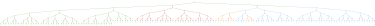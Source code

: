 strict digraph  {
graph[splines=false]; nodesep=0.7; rankdir=TB; ranksep=0.6; forcelabels=true; dpi=600; size=2.5;
0 [color="#6aa84fff", fillcolor="#6aa84fff", fixedsize=true, fontname=Arial, fontsize="12pt", height="0.25", label="", penwidth=3, shape=circle, style=filled, xlabel=0];
1 [color="#6aa84fff", fillcolor="#6aa84fff", fixedsize=true, fontname=Arial, fontsize="12pt", height="0.25", label="", penwidth=3, shape=circle, style=filled, xlabel=1];
2 [color="#6aa84fff", fillcolor="#6aa84fff", fixedsize=true, fontname=Arial, fontsize="12pt", height="0.25", label="", penwidth=3, shape=circle, style=filled, xlabel=2];
3 [color="#6aa84fff", fillcolor="#6aa84fff", fixedsize=true, fontname=Arial, fontsize="12pt", height="0.25", label="", penwidth=3, shape=circle, style=filled, xlabel=3];
4 [color="#be5742ff", fillcolor="#be5742ff", fixedsize=true, fontname=Arial, fontsize="12pt", height="0.25", label="", penwidth=3, shape=circle, style=filled, xlabel=4];
5 [color="#6fa8dcff", fillcolor="#6fa8dcff", fixedsize=true, fontname=Arial, fontsize="12pt", height="0.25", label="", penwidth=3, shape=circle, style=filled, xlabel=5];
6 [color="#6fa8dcff", fillcolor="#6fa8dcff", fixedsize=true, fontname=Arial, fontsize="12pt", height="0.25", label="", penwidth=3, shape=circle, style=filled, xlabel=6];
7 [color="#6aa84fff", fillcolor="#6aa84fff", fixedsize=true, fontname=Arial, fontsize="12pt", height="0.25", label="", penwidth=3, shape=circle, style=filled, xlabel=7];
8 [color="#6aa84fff", fillcolor="#6aa84fff", fixedsize=true, fontname=Arial, fontsize="12pt", height="0.25", label="", penwidth=3, shape=circle, style=filled, xlabel=8];
9 [color="#be5742ff", fillcolor="#be5742ff", fixedsize=true, fontname=Arial, fontsize="12pt", height="0.25", label="", penwidth=3, shape=circle, style=filled, xlabel=9];
10 [color="#be5742ff", fillcolor="#be5742ff", fixedsize=true, fontname=Arial, fontsize="12pt", height="0.25", label="", penwidth=3, shape=circle, style=filled, xlabel=10];
11 [color="#6fa8dcff", fillcolor="#6fa8dcff", fixedsize=true, fontname=Arial, fontsize="12pt", height="0.25", label="", penwidth=3, shape=circle, style=filled, xlabel=11];
12 [color="#6fa8dcff", fillcolor="#6fa8dcff", fixedsize=true, fontname=Arial, fontsize="12pt", height="0.25", label="", penwidth=3, shape=circle, style=filled, xlabel=12];
13 [color="#6fa8dcff", fillcolor="#6fa8dcff", fixedsize=true, fontname=Arial, fontsize="12pt", height="0.25", label="", penwidth=3, shape=circle, style=filled, xlabel=13];
14 [color="#6fa8dcff", fillcolor="#6fa8dcff", fixedsize=true, fontname=Arial, fontsize="12pt", height="0.25", label="", penwidth=3, shape=circle, style=filled, xlabel=14];
15 [color="#6aa84fff", fillcolor="#6aa84fff", fixedsize=true, fontname=Arial, fontsize="12pt", height="0.25", label="", penwidth=3, shape=circle, style=filled, xlabel=15];
16 [color="#6aa84fff", fillcolor="#6aa84fff", fixedsize=true, fontname=Arial, fontsize="12pt", height="0.25", label="", penwidth=3, shape=circle, style=filled, xlabel=16];
17 [color="#6aa84fff", fillcolor="#6aa84fff", fixedsize=true, fontname=Arial, fontsize="12pt", height="0.25", label="", penwidth=3, shape=circle, style=filled, xlabel=17];
18 [color="#6aa84fff", fillcolor="#6aa84fff", fixedsize=true, fontname=Arial, fontsize="12pt", height="0.25", label="", penwidth=3, shape=circle, style=filled, xlabel=18];
19 [color="#be5742ff", fillcolor="#be5742ff", fixedsize=true, fontname=Arial, fontsize="12pt", height="0.25", label="", penwidth=3, shape=circle, style=filled, xlabel=19];
20 [color="#be5742ff", fillcolor="#be5742ff", fixedsize=true, fontname=Arial, fontsize="12pt", height="0.25", label="", penwidth=3, shape=circle, style=filled, xlabel=20];
21 [color="#be5742ff", fillcolor="#be5742ff", fixedsize=true, fontname=Arial, fontsize="12pt", height="0.25", label="", penwidth=3, shape=circle, style=filled, xlabel=21];
22 [color="#be5742ff", fillcolor="#be5742ff", fixedsize=true, fontname=Arial, fontsize="12pt", height="0.25", label="", penwidth=3, shape=circle, style=filled, xlabel=22];
23 [color="#e69138ff", fillcolor="#e69138ff", fixedsize=true, fontname=Arial, fontsize="12pt", height="0.25", label="", penwidth=3, shape=circle, style=filled, xlabel=23];
24 [color="#6fa8dcff", fillcolor="#6fa8dcff", fixedsize=true, fontname=Arial, fontsize="12pt", height="0.25", label="", penwidth=3, shape=circle, style=filled, xlabel=24];
25 [color="#6fa8dcff", fillcolor="#6fa8dcff", fixedsize=true, fontname=Arial, fontsize="12pt", height="0.25", label="", penwidth=3, shape=circle, style=filled, xlabel=25];
26 [color="#6fa8dcff", fillcolor="#6fa8dcff", fixedsize=true, fontname=Arial, fontsize="12pt", height="0.25", label="", penwidth=3, shape=circle, style=filled, xlabel=26];
27 [color="#6fa8dcff", fillcolor="#6fa8dcff", fixedsize=true, fontname=Arial, fontsize="12pt", height="0.25", label="", penwidth=3, shape=circle, style=filled, xlabel=27];
28 [color="#6fa8dcff", fillcolor="#6fa8dcff", fixedsize=true, fontname=Arial, fontsize="12pt", height="0.25", label="", penwidth=3, shape=circle, style=filled, xlabel=28];
29 [color="#6fa8dcff", fillcolor="#6fa8dcff", fixedsize=true, fontname=Arial, fontsize="12pt", height="0.25", label="", penwidth=3, shape=circle, style=filled, xlabel=29];
30 [color="#6fa8dcff", fillcolor="#6fa8dcff", fixedsize=true, fontname=Arial, fontsize="12pt", height="0.25", label="", penwidth=3, shape=circle, style=filled, xlabel=30];
31 [color="#6aa84fff", fillcolor="#6aa84fff", fixedsize=true, fontname=Arial, fontsize="12pt", height="0.25", label="", penwidth=3, shape=circle, style=filled, xlabel=31];
32 [color="#6aa84fff", fillcolor="#6aa84fff", fixedsize=true, fontname=Arial, fontsize="12pt", height="0.25", label="", penwidth=3, shape=circle, style=filled, xlabel=32];
33 [color="#6aa84fff", fillcolor="#6aa84fff", fixedsize=true, fontname=Arial, fontsize="12pt", height="0.25", label="", penwidth=3, shape=circle, style=filled, xlabel=33];
34 [color="#6aa84fff", fillcolor="#6aa84fff", fixedsize=true, fontname=Arial, fontsize="12pt", height="0.25", label="", penwidth=3, shape=circle, style=filled, xlabel=34];
35 [color="#6aa84fff", fillcolor="#6aa84fff", fixedsize=true, fontname=Arial, fontsize="12pt", height="0.25", label="", penwidth=3, shape=circle, style=filled, xlabel=35];
36 [color="#6aa84fff", fillcolor="#6aa84fff", fixedsize=true, fontname=Arial, fontsize="12pt", height="0.25", label="", penwidth=3, shape=circle, style=filled, xlabel=36];
37 [color="#6aa84fff", fillcolor="#6aa84fff", fixedsize=true, fontname=Arial, fontsize="12pt", height="0.25", label="", penwidth=3, shape=circle, style=filled, xlabel=37];
38 [color="#6aa84fff", fillcolor="#6aa84fff", fixedsize=true, fontname=Arial, fontsize="12pt", height="0.25", label="", penwidth=3, shape=circle, style=filled, xlabel=38];
39 [color="#be5742ff", fillcolor="#be5742ff", fixedsize=true, fontname=Arial, fontsize="12pt", height="0.25", label="", penwidth=3, shape=circle, style=filled, xlabel=39];
40 [color="#be5742ff", fillcolor="#be5742ff", fixedsize=true, fontname=Arial, fontsize="12pt", height="0.25", label="", penwidth=3, shape=circle, style=filled, xlabel=40];
41 [color="#be5742ff", fillcolor="#be5742ff", fixedsize=true, fontname=Arial, fontsize="12pt", height="0.25", label="", penwidth=3, shape=circle, style=filled, xlabel=41];
42 [color="#be5742ff", fillcolor="#be5742ff", fixedsize=true, fontname=Arial, fontsize="12pt", height="0.25", label="", penwidth=3, shape=circle, style=filled, xlabel=42];
43 [color="#be5742ff", fillcolor="#be5742ff", fixedsize=true, fontname=Arial, fontsize="12pt", height="0.25", label="", penwidth=3, shape=circle, style=filled, xlabel=43];
44 [color="#be5742ff", fillcolor="#be5742ff", fixedsize=true, fontname=Arial, fontsize="12pt", height="0.25", label="", penwidth=3, shape=circle, style=filled, xlabel=44];
45 [color="#be5742ff", fillcolor="#be5742ff", fixedsize=true, fontname=Arial, fontsize="12pt", height="0.25", label="", penwidth=3, shape=circle, style=filled, xlabel=45];
46 [color="#be5742ff", fillcolor="#be5742ff", fixedsize=true, fontname=Arial, fontsize="12pt", height="0.25", label="", penwidth=3, shape=circle, style=filled, xlabel=46];
47 [color="#e69138ff", fillcolor="#e69138ff", fixedsize=true, fontname=Arial, fontsize="12pt", height="0.25", label="", penwidth=3, shape=circle, style=filled, xlabel=47];
48 [color="#e69138ff", fillcolor="#e69138ff", fixedsize=true, fontname=Arial, fontsize="12pt", height="0.25", label="", penwidth=3, shape=circle, style=filled, xlabel=48];
49 [color="#6fa8dcff", fillcolor="#6fa8dcff", fixedsize=true, fontname=Arial, fontsize="12pt", height="0.25", label="", penwidth=3, shape=circle, style=filled, xlabel=49];
50 [color="#e69138ff", fillcolor="#e69138ff", fixedsize=true, fontname=Arial, fontsize="12pt", height="0.25", label="", penwidth=3, shape=circle, style=filled, xlabel=50];
51 [color="#6fa8dcff", fillcolor="#6fa8dcff", fixedsize=true, fontname=Arial, fontsize="12pt", height="0.25", label="", penwidth=3, shape=circle, style=filled, xlabel=51];
52 [color="#6fa8dcff", fillcolor="#6fa8dcff", fixedsize=true, fontname=Arial, fontsize="12pt", height="0.25", label="", penwidth=3, shape=circle, style=filled, xlabel=52];
53 [color="#6fa8dcff", fillcolor="#6fa8dcff", fixedsize=true, fontname=Arial, fontsize="12pt", height="0.25", label="", penwidth=3, shape=circle, style=filled, xlabel=53];
54 [color="#6fa8dcff", fillcolor="#6fa8dcff", fixedsize=true, fontname=Arial, fontsize="12pt", height="0.25", label="", penwidth=3, shape=circle, style=filled, xlabel=54];
55 [color="#6fa8dcff", fillcolor="#6fa8dcff", fixedsize=true, fontname=Arial, fontsize="12pt", height="0.25", label="", penwidth=3, shape=circle, style=filled, xlabel=55];
56 [color="#6fa8dcff", fillcolor="#6fa8dcff", fixedsize=true, fontname=Arial, fontsize="12pt", height="0.25", label="", penwidth=3, shape=circle, style=filled, xlabel=56];
57 [color="#6fa8dcff", fillcolor="#6fa8dcff", fixedsize=true, fontname=Arial, fontsize="12pt", height="0.25", label="", penwidth=3, shape=circle, style=filled, xlabel=57];
58 [color="#6fa8dcff", fillcolor="#6fa8dcff", fixedsize=true, fontname=Arial, fontsize="12pt", height="0.25", label="", penwidth=3, shape=circle, style=filled, xlabel=58];
59 [color="#6fa8dcff", fillcolor="#6fa8dcff", fixedsize=true, fontname=Arial, fontsize="12pt", height="0.25", label="", penwidth=3, shape=circle, style=filled, xlabel=59];
60 [color="#6fa8dcff", fillcolor="#6fa8dcff", fixedsize=true, fontname=Arial, fontsize="12pt", height="0.25", label="", penwidth=3, shape=circle, style=filled, xlabel=60];
61 [color="#6fa8dcff", fillcolor="#6fa8dcff", fixedsize=true, fontname=Arial, fontsize="12pt", height="0.25", label="", penwidth=3, shape=circle, style=filled, xlabel=61];
62 [color="#6fa8dcff", fillcolor="#6fa8dcff", fixedsize=true, fontname=Arial, fontsize="12pt", height="0.25", label="", penwidth=3, shape=circle, style=filled, xlabel=62];
63 [color="#6aa84fff", fillcolor="#6aa84fff", fixedsize=true, fontname=Arial, fontsize="12pt", height="0.25", label="", penwidth=3, shape=circle, style=filled, xlabel=63];
64 [color="#6aa84fff", fillcolor="#6aa84fff", fixedsize=true, fontname=Arial, fontsize="12pt", height="0.25", label="", penwidth=3, shape=circle, style=filled, xlabel=64];
65 [color="#6aa84fff", fillcolor="#6aa84fff", fixedsize=true, fontname=Arial, fontsize="12pt", height="0.25", label="", penwidth=3, shape=circle, style=filled, xlabel=65];
66 [color="#6aa84fff", fillcolor="#6aa84fff", fixedsize=true, fontname=Arial, fontsize="12pt", height="0.25", label="", penwidth=3, shape=circle, style=filled, xlabel=66];
67 [color="#6aa84fff", fillcolor="#6aa84fff", fixedsize=true, fontname=Arial, fontsize="12pt", height="0.25", label="", penwidth=3, shape=circle, style=filled, xlabel=67];
68 [color="#6aa84fff", fillcolor="#6aa84fff", fixedsize=true, fontname=Arial, fontsize="12pt", height="0.25", label="", penwidth=3, shape=circle, style=filled, xlabel=68];
69 [color="#6aa84fff", fillcolor="#6aa84fff", fixedsize=true, fontname=Arial, fontsize="12pt", height="0.25", label="", penwidth=3, shape=circle, style=filled, xlabel=69];
70 [color="#6aa84fff", fillcolor="#6aa84fff", fixedsize=true, fontname=Arial, fontsize="12pt", height="0.25", label="", penwidth=3, shape=circle, style=filled, xlabel=70];
71 [color="#6aa84fff", fillcolor="#6aa84fff", fixedsize=true, fontname=Arial, fontsize="12pt", height="0.25", label="", penwidth=3, shape=circle, style=filled, xlabel=71];
72 [color="#6aa84fff", fillcolor="#6aa84fff", fixedsize=true, fontname=Arial, fontsize="12pt", height="0.25", label="", penwidth=3, shape=circle, style=filled, xlabel=72];
73 [color="#6aa84fff", fillcolor="#6aa84fff", fixedsize=true, fontname=Arial, fontsize="12pt", height="0.25", label="", penwidth=3, shape=circle, style=filled, xlabel=73];
74 [color="#6aa84fff", fillcolor="#6aa84fff", fixedsize=true, fontname=Arial, fontsize="12pt", height="0.25", label="", penwidth=3, shape=circle, style=filled, xlabel=74];
75 [color="#6aa84fff", fillcolor="#6aa84fff", fixedsize=true, fontname=Arial, fontsize="12pt", height="0.25", label="", penwidth=3, shape=circle, style=filled, xlabel=75];
76 [color="#6aa84fff", fillcolor="#6aa84fff", fixedsize=true, fontname=Arial, fontsize="12pt", height="0.25", label="", penwidth=3, shape=circle, style=filled, xlabel=76];
77 [color="#6aa84fff", fillcolor="#6aa84fff", fixedsize=true, fontname=Arial, fontsize="12pt", height="0.25", label="", penwidth=3, shape=circle, style=filled, xlabel=77];
78 [color="#6aa84fff", fillcolor="#6aa84fff", fixedsize=true, fontname=Arial, fontsize="12pt", height="0.25", label="", penwidth=3, shape=circle, style=filled, xlabel=78];
79 [color="#be5742ff", fillcolor="#be5742ff", fixedsize=true, fontname=Arial, fontsize="12pt", height="0.25", label="", penwidth=3, shape=circle, style=filled, xlabel=79];
80 [color="#be5742ff", fillcolor="#be5742ff", fixedsize=true, fontname=Arial, fontsize="12pt", height="0.25", label="", penwidth=3, shape=circle, style=filled, xlabel=80];
81 [color="#be5742ff", fillcolor="#be5742ff", fixedsize=true, fontname=Arial, fontsize="12pt", height="0.25", label="", penwidth=3, shape=circle, style=filled, xlabel=81];
82 [color="#be5742ff", fillcolor="#be5742ff", fixedsize=true, fontname=Arial, fontsize="12pt", height="0.25", label="", penwidth=3, shape=circle, style=filled, xlabel=82];
83 [color="#be5742ff", fillcolor="#be5742ff", fixedsize=true, fontname=Arial, fontsize="12pt", height="0.25", label="", penwidth=3, shape=circle, style=filled, xlabel=83];
84 [color="#be5742ff", fillcolor="#be5742ff", fixedsize=true, fontname=Arial, fontsize="12pt", height="0.25", label="", penwidth=3, shape=circle, style=filled, xlabel=84];
85 [color="#be5742ff", fillcolor="#be5742ff", fixedsize=true, fontname=Arial, fontsize="12pt", height="0.25", label="", penwidth=3, shape=circle, style=filled, xlabel=85];
86 [color="#be5742ff", fillcolor="#be5742ff", fixedsize=true, fontname=Arial, fontsize="12pt", height="0.25", label="", penwidth=3, shape=circle, style=filled, xlabel=86];
87 [color="#be5742ff", fillcolor="#be5742ff", fixedsize=true, fontname=Arial, fontsize="12pt", height="0.25", label="", penwidth=3, shape=circle, style=filled, xlabel=87];
88 [color="#be5742ff", fillcolor="#be5742ff", fixedsize=true, fontname=Arial, fontsize="12pt", height="0.25", label="", penwidth=3, shape=circle, style=filled, xlabel=88];
89 [color="#be5742ff", fillcolor="#be5742ff", fixedsize=true, fontname=Arial, fontsize="12pt", height="0.25", label="", penwidth=3, shape=circle, style=filled, xlabel=89];
90 [color="#be5742ff", fillcolor="#be5742ff", fixedsize=true, fontname=Arial, fontsize="12pt", height="0.25", label="", penwidth=3, shape=circle, style=filled, xlabel=90];
91 [color="#be5742ff", fillcolor="#be5742ff", fixedsize=true, fontname=Arial, fontsize="12pt", height="0.25", label="", penwidth=3, shape=circle, style=filled, xlabel=91];
92 [color="#be5742ff", fillcolor="#be5742ff", fixedsize=true, fontname=Arial, fontsize="12pt", height="0.25", label="", penwidth=3, shape=circle, style=filled, xlabel=92];
93 [color="#be5742ff", fillcolor="#be5742ff", fixedsize=true, fontname=Arial, fontsize="12pt", height="0.25", label="", penwidth=3, shape=circle, style=filled, xlabel=93];
94 [color="#be5742ff", fillcolor="#be5742ff", fixedsize=true, fontname=Arial, fontsize="12pt", height="0.25", label="", penwidth=3, shape=circle, style=filled, xlabel=94];
95 [color="#e69138ff", fillcolor="#e69138ff", fixedsize=true, fontname=Arial, fontsize="12pt", height="0.25", label="", penwidth=3, shape=circle, style=filled, xlabel=95];
96 [color="#e69138ff", fillcolor="#e69138ff", fixedsize=true, fontname=Arial, fontsize="12pt", height="0.25", label="", penwidth=3, shape=circle, style=filled, xlabel=96];
97 [color="#e69138ff", fillcolor="#e69138ff", fixedsize=true, fontname=Arial, fontsize="12pt", height="0.25", label="", penwidth=3, shape=circle, style=filled, xlabel=97];
98 [color="#e69138ff", fillcolor="#e69138ff", fixedsize=true, fontname=Arial, fontsize="12pt", height="0.25", label="", penwidth=3, shape=circle, style=filled, xlabel=98];
99 [color="#6fa8dcff", fillcolor="#6fa8dcff", fixedsize=true, fontname=Arial, fontsize="12pt", height="0.25", label="", penwidth=3, shape=circle, style=filled, xlabel=99];
100 [color="#6fa8dcff", fillcolor="#6fa8dcff", fixedsize=true, fontname=Arial, fontsize="12pt", height="0.25", label="", penwidth=3, shape=circle, style=filled, xlabel=100];
101 [color="#e69138ff", fillcolor="#e69138ff", fixedsize=true, fontname=Arial, fontsize="12pt", height="0.25", label="", penwidth=3, shape=circle, style=filled, xlabel=101];
102 [color="#e69138ff", fillcolor="#e69138ff", fixedsize=true, fontname=Arial, fontsize="12pt", height="0.25", label="", penwidth=3, shape=circle, style=filled, xlabel=102];
103 [color="#6fa8dcff", fillcolor="#6fa8dcff", fixedsize=true, fontname=Arial, fontsize="12pt", height="0.25", label="", penwidth=3, shape=circle, style=filled, xlabel=103];
104 [color="#6fa8dcff", fillcolor="#6fa8dcff", fixedsize=true, fontname=Arial, fontsize="12pt", height="0.25", label="", penwidth=3, shape=circle, style=filled, xlabel=104];
105 [color="#6fa8dcff", fillcolor="#6fa8dcff", fixedsize=true, fontname=Arial, fontsize="12pt", height="0.25", label="", penwidth=3, shape=circle, style=filled, xlabel=105];
106 [color="#6fa8dcff", fillcolor="#6fa8dcff", fixedsize=true, fontname=Arial, fontsize="12pt", height="0.25", label="", penwidth=3, shape=circle, style=filled, xlabel=106];
107 [color="#6fa8dcff", fillcolor="#6fa8dcff", fixedsize=true, fontname=Arial, fontsize="12pt", height="0.25", label="", penwidth=3, shape=circle, style=filled, xlabel=107];
108 [color="#6fa8dcff", fillcolor="#6fa8dcff", fixedsize=true, fontname=Arial, fontsize="12pt", height="0.25", label="", penwidth=3, shape=circle, style=filled, xlabel=108];
109 [color="#6fa8dcff", fillcolor="#6fa8dcff", fixedsize=true, fontname=Arial, fontsize="12pt", height="0.25", label="", penwidth=3, shape=circle, style=filled, xlabel=109];
110 [color="#6fa8dcff", fillcolor="#6fa8dcff", fixedsize=true, fontname=Arial, fontsize="12pt", height="0.25", label="", penwidth=3, shape=circle, style=filled, xlabel=110];
111 [color="#6fa8dcff", fillcolor="#6fa8dcff", fixedsize=true, fontname=Arial, fontsize="12pt", height="0.25", label="", penwidth=3, shape=circle, style=filled, xlabel=111];
112 [color="#6fa8dcff", fillcolor="#6fa8dcff", fixedsize=true, fontname=Arial, fontsize="12pt", height="0.25", label="", penwidth=3, shape=circle, style=filled, xlabel=112];
113 [color="#6fa8dcff", fillcolor="#6fa8dcff", fixedsize=true, fontname=Arial, fontsize="12pt", height="0.25", label="", penwidth=3, shape=circle, style=filled, xlabel=113];
114 [color="#6fa8dcff", fillcolor="#6fa8dcff", fixedsize=true, fontname=Arial, fontsize="12pt", height="0.25", label="", penwidth=3, shape=circle, style=filled, xlabel=114];
115 [color="#6fa8dcff", fillcolor="#6fa8dcff", fixedsize=true, fontname=Arial, fontsize="12pt", height="0.25", label="", penwidth=3, shape=circle, style=filled, xlabel=115];
116 [color="#6fa8dcff", fillcolor="#6fa8dcff", fixedsize=true, fontname=Arial, fontsize="12pt", height="0.25", label="", penwidth=3, shape=circle, style=filled, xlabel=116];
117 [color="#6fa8dcff", fillcolor="#6fa8dcff", fixedsize=true, fontname=Arial, fontsize="12pt", height="0.25", label="", penwidth=3, shape=circle, style=filled, xlabel=117];
118 [color="#6fa8dcff", fillcolor="#6fa8dcff", fixedsize=true, fontname=Arial, fontsize="12pt", height="0.25", label="", penwidth=3, shape=circle, style=filled, xlabel=118];
119 [color="#6fa8dcff", fillcolor="#6fa8dcff", fixedsize=true, fontname=Arial, fontsize="12pt", height="0.25", label="", penwidth=3, shape=circle, style=filled, xlabel=119];
120 [color="#6fa8dcff", fillcolor="#6fa8dcff", fixedsize=true, fontname=Arial, fontsize="12pt", height="0.25", label="", penwidth=3, shape=circle, style=filled, xlabel=120];
121 [color="#6fa8dcff", fillcolor="#6fa8dcff", fixedsize=true, fontname=Arial, fontsize="12pt", height="0.25", label="", penwidth=3, shape=circle, style=filled, xlabel=121];
122 [color="#6fa8dcff", fillcolor="#6fa8dcff", fixedsize=true, fontname=Arial, fontsize="12pt", height="0.25", label="", penwidth=3, shape=circle, style=filled, xlabel=122];
123 [color="#6fa8dcff", fillcolor="#6fa8dcff", fixedsize=true, fontname=Arial, fontsize="12pt", height="0.25", label="", penwidth=3, shape=circle, style=filled, xlabel=123];
124 [color="#6fa8dcff", fillcolor="#6fa8dcff", fixedsize=true, fontname=Arial, fontsize="12pt", height="0.25", label="", penwidth=3, shape=circle, style=filled, xlabel=124];
125 [color="#6fa8dcff", fillcolor="#6fa8dcff", fixedsize=true, fontname=Arial, fontsize="12pt", height="0.25", label="", penwidth=3, shape=circle, style=filled, xlabel=125];
126 [color="#6fa8dcff", fillcolor="#6fa8dcff", fixedsize=true, fontname=Arial, fontsize="12pt", height="0.25", label="", penwidth=3, shape=circle, style=filled, xlabel=126];
127 [color="#6aa84fff", fillcolor="#6aa84fff", fixedsize=true, fontname=Arial, fontsize="12pt", height="0.25", label="", penwidth=3, shape=circle, style=filled, xlabel=127];
128 [color="#6aa84fff", fillcolor="#6aa84fff", fixedsize=true, fontname=Arial, fontsize="12pt", height="0.25", label="", penwidth=3, shape=circle, style=filled, xlabel=128];
129 [color="#6aa84fff", fillcolor="#6aa84fff", fixedsize=true, fontname=Arial, fontsize="12pt", height="0.25", label="", penwidth=3, shape=circle, style=filled, xlabel=129];
130 [color="#6aa84fff", fillcolor="#6aa84fff", fixedsize=true, fontname=Arial, fontsize="12pt", height="0.25", label="", penwidth=3, shape=circle, style=filled, xlabel=130];
131 [color="#6aa84fff", fillcolor="#6aa84fff", fixedsize=true, fontname=Arial, fontsize="12pt", height="0.25", label="", penwidth=3, shape=circle, style=filled, xlabel=131];
132 [color="#6aa84fff", fillcolor="#6aa84fff", fixedsize=true, fontname=Arial, fontsize="12pt", height="0.25", label="", penwidth=3, shape=circle, style=filled, xlabel=132];
133 [color="#6aa84fff", fillcolor="#6aa84fff", fixedsize=true, fontname=Arial, fontsize="12pt", height="0.25", label="", penwidth=3, shape=circle, style=filled, xlabel=133];
134 [color="#6aa84fff", fillcolor="#6aa84fff", fixedsize=true, fontname=Arial, fontsize="12pt", height="0.25", label="", penwidth=3, shape=circle, style=filled, xlabel=134];
135 [color="#6aa84fff", fillcolor="#6aa84fff", fixedsize=true, fontname=Arial, fontsize="12pt", height="0.25", label="", penwidth=3, shape=circle, style=filled, xlabel=135];
136 [color="#6aa84fff", fillcolor="#6aa84fff", fixedsize=true, fontname=Arial, fontsize="12pt", height="0.25", label="", penwidth=3, shape=circle, style=filled, xlabel=136];
137 [color="#6aa84fff", fillcolor="#6aa84fff", fixedsize=true, fontname=Arial, fontsize="12pt", height="0.25", label="", penwidth=3, shape=circle, style=filled, xlabel=137];
138 [color="#6aa84fff", fillcolor="#6aa84fff", fixedsize=true, fontname=Arial, fontsize="12pt", height="0.25", label="", penwidth=3, shape=circle, style=filled, xlabel=138];
139 [color="#6aa84fff", fillcolor="#6aa84fff", fixedsize=true, fontname=Arial, fontsize="12pt", height="0.25", label="", penwidth=3, shape=circle, style=filled, xlabel=139];
140 [color="#6aa84fff", fillcolor="#6aa84fff", fixedsize=true, fontname=Arial, fontsize="12pt", height="0.25", label="", penwidth=3, shape=circle, style=filled, xlabel=140];
141 [color="#6aa84fff", fillcolor="#6aa84fff", fixedsize=true, fontname=Arial, fontsize="12pt", height="0.25", label="", penwidth=3, shape=circle, style=filled, xlabel=141];
142 [color="#6aa84fff", fillcolor="#6aa84fff", fixedsize=true, fontname=Arial, fontsize="12pt", height="0.25", label="", penwidth=3, shape=circle, style=filled, xlabel=142];
143 [color="#6aa84fff", fillcolor="#6aa84fff", fixedsize=true, fontname=Arial, fontsize="12pt", height="0.25", label="", penwidth=3, shape=circle, style=filled, xlabel=143];
144 [color="#6aa84fff", fillcolor="#6aa84fff", fixedsize=true, fontname=Arial, fontsize="12pt", height="0.25", label="", penwidth=3, shape=circle, style=filled, xlabel=144];
145 [color="#6aa84fff", fillcolor="#6aa84fff", fixedsize=true, fontname=Arial, fontsize="12pt", height="0.25", label="", penwidth=3, shape=circle, style=filled, xlabel=145];
146 [color="#6aa84fff", fillcolor="#6aa84fff", fixedsize=true, fontname=Arial, fontsize="12pt", height="0.25", label="", penwidth=3, shape=circle, style=filled, xlabel=146];
147 [color="#6aa84fff", fillcolor="#6aa84fff", fixedsize=true, fontname=Arial, fontsize="12pt", height="0.25", label="", penwidth=3, shape=circle, style=filled, xlabel=147];
148 [color="#6aa84fff", fillcolor="#6aa84fff", fixedsize=true, fontname=Arial, fontsize="12pt", height="0.25", label="", penwidth=3, shape=circle, style=filled, xlabel=148];
149 [color="#6aa84fff", fillcolor="#6aa84fff", fixedsize=true, fontname=Arial, fontsize="12pt", height="0.25", label="", penwidth=3, shape=circle, style=filled, xlabel=149];
150 [color="#6aa84fff", fillcolor="#6aa84fff", fixedsize=true, fontname=Arial, fontsize="12pt", height="0.25", label="", penwidth=3, shape=circle, style=filled, xlabel=150];
151 [color="#6aa84fff", fillcolor="#6aa84fff", fixedsize=true, fontname=Arial, fontsize="12pt", height="0.25", label="", penwidth=3, shape=circle, style=filled, xlabel=151];
152 [color="#6aa84fff", fillcolor="#6aa84fff", fixedsize=true, fontname=Arial, fontsize="12pt", height="0.25", label="", penwidth=3, shape=circle, style=filled, xlabel=152];
153 [color="#6aa84fff", fillcolor="#6aa84fff", fixedsize=true, fontname=Arial, fontsize="12pt", height="0.25", label="", penwidth=3, shape=circle, style=filled, xlabel=153];
154 [color="#6aa84fff", fillcolor="#6aa84fff", fixedsize=true, fontname=Arial, fontsize="12pt", height="0.25", label="", penwidth=3, shape=circle, style=filled, xlabel=154];
155 [color="#6aa84fff", fillcolor="#6aa84fff", fixedsize=true, fontname=Arial, fontsize="12pt", height="0.25", label="", penwidth=3, shape=circle, style=filled, xlabel=155];
156 [color="#6aa84fff", fillcolor="#6aa84fff", fixedsize=true, fontname=Arial, fontsize="12pt", height="0.25", label="", penwidth=3, shape=circle, style=filled, xlabel=156];
157 [color="#6aa84fff", fillcolor="#6aa84fff", fixedsize=true, fontname=Arial, fontsize="12pt", height="0.25", label="", penwidth=3, shape=circle, style=filled, xlabel=157];
158 [color="#6aa84fff", fillcolor="#6aa84fff", fixedsize=true, fontname=Arial, fontsize="12pt", height="0.25", label="", penwidth=3, shape=circle, style=filled, xlabel=158];
159 [color="#be5742ff", fillcolor="#be5742ff", fixedsize=true, fontname=Arial, fontsize="12pt", height="0.25", label="", penwidth=3, shape=circle, style=filled, xlabel=159];
160 [color="#be5742ff", fillcolor="#be5742ff", fixedsize=true, fontname=Arial, fontsize="12pt", height="0.25", label="", penwidth=3, shape=circle, style=filled, xlabel=160];
161 [color="#be5742ff", fillcolor="#be5742ff", fixedsize=true, fontname=Arial, fontsize="12pt", height="0.25", label="", penwidth=3, shape=circle, style=filled, xlabel=161];
162 [color="#be5742ff", fillcolor="#be5742ff", fixedsize=true, fontname=Arial, fontsize="12pt", height="0.25", label="", penwidth=3, shape=circle, style=filled, xlabel=162];
163 [color="#be5742ff", fillcolor="#be5742ff", fixedsize=true, fontname=Arial, fontsize="12pt", height="0.25", label="", penwidth=3, shape=circle, style=filled, xlabel=163];
164 [color="#be5742ff", fillcolor="#be5742ff", fixedsize=true, fontname=Arial, fontsize="12pt", height="0.25", label="", penwidth=3, shape=circle, style=filled, xlabel=164];
165 [color="#be5742ff", fillcolor="#be5742ff", fixedsize=true, fontname=Arial, fontsize="12pt", height="0.25", label="", penwidth=3, shape=circle, style=filled, xlabel=165];
166 [color="#be5742ff", fillcolor="#be5742ff", fixedsize=true, fontname=Arial, fontsize="12pt", height="0.25", label="", penwidth=3, shape=circle, style=filled, xlabel=166];
167 [color="#be5742ff", fillcolor="#be5742ff", fixedsize=true, fontname=Arial, fontsize="12pt", height="0.25", label="", penwidth=3, shape=circle, style=filled, xlabel=167];
168 [color="#be5742ff", fillcolor="#be5742ff", fixedsize=true, fontname=Arial, fontsize="12pt", height="0.25", label="", penwidth=3, shape=circle, style=filled, xlabel=168];
169 [color="#be5742ff", fillcolor="#be5742ff", fixedsize=true, fontname=Arial, fontsize="12pt", height="0.25", label="", penwidth=3, shape=circle, style=filled, xlabel=169];
170 [color="#be5742ff", fillcolor="#be5742ff", fixedsize=true, fontname=Arial, fontsize="12pt", height="0.25", label="", penwidth=3, shape=circle, style=filled, xlabel=170];
171 [color="#be5742ff", fillcolor="#be5742ff", fixedsize=true, fontname=Arial, fontsize="12pt", height="0.25", label="", penwidth=3, shape=circle, style=filled, xlabel=171];
172 [color="#be5742ff", fillcolor="#be5742ff", fixedsize=true, fontname=Arial, fontsize="12pt", height="0.25", label="", penwidth=3, shape=circle, style=filled, xlabel=172];
173 [color="#be5742ff", fillcolor="#be5742ff", fixedsize=true, fontname=Arial, fontsize="12pt", height="0.25", label="", penwidth=3, shape=circle, style=filled, xlabel=173];
174 [color="#be5742ff", fillcolor="#be5742ff", fixedsize=true, fontname=Arial, fontsize="12pt", height="0.25", label="", penwidth=3, shape=circle, style=filled, xlabel=174];
175 [color="#be5742ff", fillcolor="#be5742ff", fixedsize=true, fontname=Arial, fontsize="12pt", height="0.25", label="", penwidth=3, shape=circle, style=filled, xlabel=175];
176 [color="#be5742ff", fillcolor="#be5742ff", fixedsize=true, fontname=Arial, fontsize="12pt", height="0.25", label="", penwidth=3, shape=circle, style=filled, xlabel=176];
177 [color="#be5742ff", fillcolor="#be5742ff", fixedsize=true, fontname=Arial, fontsize="12pt", height="0.25", label="", penwidth=3, shape=circle, style=filled, xlabel=177];
178 [color="#be5742ff", fillcolor="#be5742ff", fixedsize=true, fontname=Arial, fontsize="12pt", height="0.25", label="", penwidth=3, shape=circle, style=filled, xlabel=178];
179 [color="#be5742ff", fillcolor="#be5742ff", fixedsize=true, fontname=Arial, fontsize="12pt", height="0.25", label="", penwidth=3, shape=circle, style=filled, xlabel=179];
180 [color="#be5742ff", fillcolor="#be5742ff", fixedsize=true, fontname=Arial, fontsize="12pt", height="0.25", label="", penwidth=3, shape=circle, style=filled, xlabel=180];
181 [color="#be5742ff", fillcolor="#be5742ff", fixedsize=true, fontname=Arial, fontsize="12pt", height="0.25", label="", penwidth=3, shape=circle, style=filled, xlabel=181];
182 [color="#be5742ff", fillcolor="#be5742ff", fixedsize=true, fontname=Arial, fontsize="12pt", height="0.25", label="", penwidth=3, shape=circle, style=filled, xlabel=182];
183 [color="#be5742ff", fillcolor="#be5742ff", fixedsize=true, fontname=Arial, fontsize="12pt", height="0.25", label="", penwidth=3, shape=circle, style=filled, xlabel=183];
184 [color="#be5742ff", fillcolor="#be5742ff", fixedsize=true, fontname=Arial, fontsize="12pt", height="0.25", label="", penwidth=3, shape=circle, style=filled, xlabel=184];
185 [color="#be5742ff", fillcolor="#be5742ff", fixedsize=true, fontname=Arial, fontsize="12pt", height="0.25", label="", penwidth=3, shape=circle, style=filled, xlabel=185];
186 [color="#be5742ff", fillcolor="#be5742ff", fixedsize=true, fontname=Arial, fontsize="12pt", height="0.25", label="", penwidth=3, shape=circle, style=filled, xlabel=186];
187 [color="#be5742ff", fillcolor="#be5742ff", fixedsize=true, fontname=Arial, fontsize="12pt", height="0.25", label="", penwidth=3, shape=circle, style=filled, xlabel=187];
188 [color="#be5742ff", fillcolor="#be5742ff", fixedsize=true, fontname=Arial, fontsize="12pt", height="0.25", label="", penwidth=3, shape=circle, style=filled, xlabel=188];
189 [color="#be5742ff", fillcolor="#be5742ff", fixedsize=true, fontname=Arial, fontsize="12pt", height="0.25", label="", penwidth=3, shape=circle, style=filled, xlabel=189];
190 [color="#be5742ff", fillcolor="#be5742ff", fixedsize=true, fontname=Arial, fontsize="12pt", height="0.25", label="", penwidth=3, shape=circle, style=filled, xlabel=190];
191 [color="#e69138ff", fillcolor="#e69138ff", fixedsize=true, fontname=Arial, fontsize="12pt", height="0.25", label="", penwidth=3, shape=circle, style=filled, xlabel=191];
192 [color="#e69138ff", fillcolor="#e69138ff", fixedsize=true, fontname=Arial, fontsize="12pt", height="0.25", label="", penwidth=3, shape=circle, style=filled, xlabel=192];
193 [color="#e69138ff", fillcolor="#e69138ff", fixedsize=true, fontname=Arial, fontsize="12pt", height="0.25", label="", penwidth=3, shape=circle, style=filled, xlabel=193];
194 [color="#e69138ff", fillcolor="#e69138ff", fixedsize=true, fontname=Arial, fontsize="12pt", height="0.25", label="", penwidth=3, shape=circle, style=filled, xlabel=194];
195 [color="#e69138ff", fillcolor="#e69138ff", fixedsize=true, fontname=Arial, fontsize="12pt", height="0.25", label="", penwidth=3, shape=circle, style=filled, xlabel=195];
196 [color="#e69138ff", fillcolor="#e69138ff", fixedsize=true, fontname=Arial, fontsize="12pt", height="0.25", label="", penwidth=3, shape=circle, style=filled, xlabel=196];
197 [color="#e69138ff", fillcolor="#e69138ff", fixedsize=true, fontname=Arial, fontsize="12pt", height="0.25", label="", penwidth=3, shape=circle, style=filled, xlabel=197];
198 [color="#e69138ff", fillcolor="#e69138ff", fixedsize=true, fontname=Arial, fontsize="12pt", height="0.25", label="", penwidth=3, shape=circle, style=filled, xlabel=198];
199 [color="#6fa8dcff", fillcolor="#6fa8dcff", fixedsize=true, fontname=Arial, fontsize="12pt", height="0.25", label="", penwidth=3, shape=circle, style=filled, xlabel=199];
200 [color="#6fa8dcff", fillcolor="#6fa8dcff", fixedsize=true, fontname=Arial, fontsize="12pt", height="0.25", label="", penwidth=3, shape=circle, style=filled, xlabel=200];
201 [color="#6fa8dcff", fillcolor="#6fa8dcff", fixedsize=true, fontname=Arial, fontsize="12pt", height="0.25", label="", penwidth=3, shape=circle, style=filled, xlabel=201];
202 [color="#6fa8dcff", fillcolor="#6fa8dcff", fixedsize=true, fontname=Arial, fontsize="12pt", height="0.25", label="", penwidth=3, shape=circle, style=filled, xlabel=202];
203 [color="#e69138ff", fillcolor="#e69138ff", fixedsize=true, fontname=Arial, fontsize="12pt", height="0.25", label="", penwidth=3, shape=circle, style=filled, xlabel=203];
204 [color="#e69138ff", fillcolor="#e69138ff", fixedsize=true, fontname=Arial, fontsize="12pt", height="0.25", label="", penwidth=3, shape=circle, style=filled, xlabel=204];
205 [color="#e69138ff", fillcolor="#e69138ff", fixedsize=true, fontname=Arial, fontsize="12pt", height="0.25", label="", penwidth=3, shape=circle, style=filled, xlabel=205];
206 [color="#e69138ff", fillcolor="#e69138ff", fixedsize=true, fontname=Arial, fontsize="12pt", height="0.25", label="", penwidth=3, shape=circle, style=filled, xlabel=206];
207 [color="#6fa8dcff", fillcolor="#6fa8dcff", fixedsize=true, fontname=Arial, fontsize="12pt", height="0.25", label="", penwidth=3, shape=circle, style=filled, xlabel=207];
208 [color="#6fa8dcff", fillcolor="#6fa8dcff", fixedsize=true, fontname=Arial, fontsize="12pt", height="0.25", label="", penwidth=3, shape=circle, style=filled, xlabel=208];
209 [color="#6fa8dcff", fillcolor="#6fa8dcff", fixedsize=true, fontname=Arial, fontsize="12pt", height="0.25", label="", penwidth=3, shape=circle, style=filled, xlabel=209];
210 [color="#6fa8dcff", fillcolor="#6fa8dcff", fixedsize=true, fontname=Arial, fontsize="12pt", height="0.25", label="", penwidth=3, shape=circle, style=filled, xlabel=210];
211 [color="#6fa8dcff", fillcolor="#6fa8dcff", fixedsize=true, fontname=Arial, fontsize="12pt", height="0.25", label="", penwidth=3, shape=circle, style=filled, xlabel=211];
212 [color="#6fa8dcff", fillcolor="#6fa8dcff", fixedsize=true, fontname=Arial, fontsize="12pt", height="0.25", label="", penwidth=3, shape=circle, style=filled, xlabel=212];
213 [color="#6fa8dcff", fillcolor="#6fa8dcff", fixedsize=true, fontname=Arial, fontsize="12pt", height="0.25", label="", penwidth=3, shape=circle, style=filled, xlabel=213];
214 [color="#6fa8dcff", fillcolor="#6fa8dcff", fixedsize=true, fontname=Arial, fontsize="12pt", height="0.25", label="", penwidth=3, shape=circle, style=filled, xlabel=214];
215 [color="#6fa8dcff", fillcolor="#6fa8dcff", fixedsize=true, fontname=Arial, fontsize="12pt", height="0.25", label="", penwidth=3, shape=circle, style=filled, xlabel=215];
216 [color="#6fa8dcff", fillcolor="#6fa8dcff", fixedsize=true, fontname=Arial, fontsize="12pt", height="0.25", label="", penwidth=3, shape=circle, style=filled, xlabel=216];
217 [color="#6fa8dcff", fillcolor="#6fa8dcff", fixedsize=true, fontname=Arial, fontsize="12pt", height="0.25", label="", penwidth=3, shape=circle, style=filled, xlabel=217];
218 [color="#6fa8dcff", fillcolor="#6fa8dcff", fixedsize=true, fontname=Arial, fontsize="12pt", height="0.25", label="", penwidth=3, shape=circle, style=filled, xlabel=218];
219 [color="#6fa8dcff", fillcolor="#6fa8dcff", fixedsize=true, fontname=Arial, fontsize="12pt", height="0.25", label="", penwidth=3, shape=circle, style=filled, xlabel=219];
220 [color="#6fa8dcff", fillcolor="#6fa8dcff", fixedsize=true, fontname=Arial, fontsize="12pt", height="0.25", label="", penwidth=3, shape=circle, style=filled, xlabel=220];
221 [color="#6fa8dcff", fillcolor="#6fa8dcff", fixedsize=true, fontname=Arial, fontsize="12pt", height="0.25", label="", penwidth=3, shape=circle, style=filled, xlabel=221];
222 [color="#6fa8dcff", fillcolor="#6fa8dcff", fixedsize=true, fontname=Arial, fontsize="12pt", height="0.25", label="", penwidth=3, shape=circle, style=filled, xlabel=222];
223 [color="#6fa8dcff", fillcolor="#6fa8dcff", fixedsize=true, fontname=Arial, fontsize="12pt", height="0.25", label="", penwidth=3, shape=circle, style=filled, xlabel=223];
224 [color="#6fa8dcff", fillcolor="#6fa8dcff", fixedsize=true, fontname=Arial, fontsize="12pt", height="0.25", label="", penwidth=3, shape=circle, style=filled, xlabel=224];
225 [color="#6fa8dcff", fillcolor="#6fa8dcff", fixedsize=true, fontname=Arial, fontsize="12pt", height="0.25", label="", penwidth=3, shape=circle, style=filled, xlabel=225];
226 [color="#6fa8dcff", fillcolor="#6fa8dcff", fixedsize=true, fontname=Arial, fontsize="12pt", height="0.25", label="", penwidth=3, shape=circle, style=filled, xlabel=226];
227 [color="#6fa8dcff", fillcolor="#6fa8dcff", fixedsize=true, fontname=Arial, fontsize="12pt", height="0.25", label="", penwidth=3, shape=circle, style=filled, xlabel=227];
228 [color="#6fa8dcff", fillcolor="#6fa8dcff", fixedsize=true, fontname=Arial, fontsize="12pt", height="0.25", label="", penwidth=3, shape=circle, style=filled, xlabel=228];
229 [color="#6fa8dcff", fillcolor="#6fa8dcff", fixedsize=true, fontname=Arial, fontsize="12pt", height="0.25", label="", penwidth=3, shape=circle, style=filled, xlabel=229];
230 [color="#6fa8dcff", fillcolor="#6fa8dcff", fixedsize=true, fontname=Arial, fontsize="12pt", height="0.25", label="", penwidth=3, shape=circle, style=filled, xlabel=230];
231 [color="#6fa8dcff", fillcolor="#6fa8dcff", fixedsize=true, fontname=Arial, fontsize="12pt", height="0.25", label="", penwidth=3, shape=circle, style=filled, xlabel=231];
232 [color="#6fa8dcff", fillcolor="#6fa8dcff", fixedsize=true, fontname=Arial, fontsize="12pt", height="0.25", label="", penwidth=3, shape=circle, style=filled, xlabel=232];
233 [color="#6fa8dcff", fillcolor="#6fa8dcff", fixedsize=true, fontname=Arial, fontsize="12pt", height="0.25", label="", penwidth=3, shape=circle, style=filled, xlabel=233];
234 [color="#6fa8dcff", fillcolor="#6fa8dcff", fixedsize=true, fontname=Arial, fontsize="12pt", height="0.25", label="", penwidth=3, shape=circle, style=filled, xlabel=234];
235 [color="#6fa8dcff", fillcolor="#6fa8dcff", fixedsize=true, fontname=Arial, fontsize="12pt", height="0.25", label="", penwidth=3, shape=circle, style=filled, xlabel=235];
236 [color="#6fa8dcff", fillcolor="#6fa8dcff", fixedsize=true, fontname=Arial, fontsize="12pt", height="0.25", label="", penwidth=3, shape=circle, style=filled, xlabel=236];
237 [color="#6fa8dcff", fillcolor="#6fa8dcff", fixedsize=true, fontname=Arial, fontsize="12pt", height="0.25", label="", penwidth=3, shape=circle, style=filled, xlabel=237];
238 [color="#6fa8dcff", fillcolor="#6fa8dcff", fixedsize=true, fontname=Arial, fontsize="12pt", height="0.25", label="", penwidth=3, shape=circle, style=filled, xlabel=238];
239 [color="#6fa8dcff", fillcolor="#6fa8dcff", fixedsize=true, fontname=Arial, fontsize="12pt", height="0.25", label="", penwidth=3, shape=circle, style=filled, xlabel=239];
240 [color="#6fa8dcff", fillcolor="#6fa8dcff", fixedsize=true, fontname=Arial, fontsize="12pt", height="0.25", label="", penwidth=3, shape=circle, style=filled, xlabel=240];
241 [color="#6fa8dcff", fillcolor="#6fa8dcff", fixedsize=true, fontname=Arial, fontsize="12pt", height="0.25", label="", penwidth=3, shape=circle, style=filled, xlabel=241];
242 [color="#6fa8dcff", fillcolor="#6fa8dcff", fixedsize=true, fontname=Arial, fontsize="12pt", height="0.25", label="", penwidth=3, shape=circle, style=filled, xlabel=242];
243 [color="#6fa8dcff", fillcolor="#6fa8dcff", fixedsize=true, fontname=Arial, fontsize="12pt", height="0.25", label="", penwidth=3, shape=circle, style=filled, xlabel=243];
244 [color="#6fa8dcff", fillcolor="#6fa8dcff", fixedsize=true, fontname=Arial, fontsize="12pt", height="0.25", label="", penwidth=3, shape=circle, style=filled, xlabel=244];
245 [color="#6fa8dcff", fillcolor="#6fa8dcff", fixedsize=true, fontname=Arial, fontsize="12pt", height="0.25", label="", penwidth=3, shape=circle, style=filled, xlabel=245];
246 [color="#6fa8dcff", fillcolor="#6fa8dcff", fixedsize=true, fontname=Arial, fontsize="12pt", height="0.25", label="", penwidth=3, shape=circle, style=filled, xlabel=246];
247 [color="#6fa8dcff", fillcolor="#6fa8dcff", fixedsize=true, fontname=Arial, fontsize="12pt", height="0.25", label="", penwidth=3, shape=circle, style=filled, xlabel=247];
248 [color="#6fa8dcff", fillcolor="#6fa8dcff", fixedsize=true, fontname=Arial, fontsize="12pt", height="0.25", label="", penwidth=3, shape=circle, style=filled, xlabel=248];
249 [color="#6fa8dcff", fillcolor="#6fa8dcff", fixedsize=true, fontname=Arial, fontsize="12pt", height="0.25", label="", penwidth=3, shape=circle, style=filled, xlabel=249];
250 [color="#6fa8dcff", fillcolor="#6fa8dcff", fixedsize=true, fontname=Arial, fontsize="12pt", height="0.25", label="", penwidth=3, shape=circle, style=filled, xlabel=250];
251 [color="#6fa8dcff", fillcolor="#6fa8dcff", fixedsize=true, fontname=Arial, fontsize="12pt", height="0.25", label="", penwidth=3, shape=circle, style=filled, xlabel=251];
252 [color="#6fa8dcff", fillcolor="#6fa8dcff", fixedsize=true, fontname=Arial, fontsize="12pt", height="0.25", label="", penwidth=3, shape=circle, style=filled, xlabel=252];
253 [color="#6fa8dcff", fillcolor="#6fa8dcff", fixedsize=true, fontname=Arial, fontsize="12pt", height="0.25", label="", penwidth=3, shape=circle, style=filled, xlabel=253];
254 [color="#6fa8dcff", fillcolor="#6fa8dcff", fixedsize=true, fontname=Arial, fontsize="12pt", height="0.25", label="", penwidth=3, shape=circle, style=filled, xlabel=254];
255 [color="#6aa84fff", fillcolor="#6aa84fff", fixedsize=true, fontname=Arial, fontsize="12pt", height="0.25", label="", penwidth=3, shape=circle, style=filled, xlabel=255];
256 [color="#6aa84fff", fillcolor="#6aa84fff", fixedsize=true, fontname=Arial, fontsize="12pt", height="0.25", label="", penwidth=3, shape=circle, style=filled, xlabel=256];
257 [color="#6aa84fff", fillcolor="#6aa84fff", fixedsize=true, fontname=Arial, fontsize="12pt", height="0.25", label="", penwidth=3, shape=circle, style=filled, xlabel=257];
258 [color="#6aa84fff", fillcolor="#6aa84fff", fixedsize=true, fontname=Arial, fontsize="12pt", height="0.25", label="", penwidth=3, shape=circle, style=filled, xlabel=258];
259 [color="#6aa84fff", fillcolor="#6aa84fff", fixedsize=true, fontname=Arial, fontsize="12pt", height="0.25", label="", penwidth=3, shape=circle, style=filled, xlabel=259];
260 [color="#6aa84fff", fillcolor="#6aa84fff", fixedsize=true, fontname=Arial, fontsize="12pt", height="0.25", label="", penwidth=3, shape=circle, style=filled, xlabel=260];
261 [color="#6aa84fff", fillcolor="#6aa84fff", fixedsize=true, fontname=Arial, fontsize="12pt", height="0.25", label="", penwidth=3, shape=circle, style=filled, xlabel=261];
262 [color="#6aa84fff", fillcolor="#6aa84fff", fixedsize=true, fontname=Arial, fontsize="12pt", height="0.25", label="", penwidth=3, shape=circle, style=filled, xlabel=262];
263 [color="#6aa84fff", fillcolor="#6aa84fff", fixedsize=true, fontname=Arial, fontsize="12pt", height="0.25", label="", penwidth=3, shape=circle, style=filled, xlabel=263];
264 [color="#6aa84fff", fillcolor="#6aa84fff", fixedsize=true, fontname=Arial, fontsize="12pt", height="0.25", label="", penwidth=3, shape=circle, style=filled, xlabel=264];
265 [color="#6aa84fff", fillcolor="#6aa84fff", fixedsize=true, fontname=Arial, fontsize="12pt", height="0.25", label="", penwidth=3, shape=circle, style=filled, xlabel=265];
266 [color="#6aa84fff", fillcolor="#6aa84fff", fixedsize=true, fontname=Arial, fontsize="12pt", height="0.25", label="", penwidth=3, shape=circle, style=filled, xlabel=266];
267 [color="#6aa84fff", fillcolor="#6aa84fff", fixedsize=true, fontname=Arial, fontsize="12pt", height="0.25", label="", penwidth=3, shape=circle, style=filled, xlabel=267];
268 [color="#6aa84fff", fillcolor="#6aa84fff", fixedsize=true, fontname=Arial, fontsize="12pt", height="0.25", label="", penwidth=3, shape=circle, style=filled, xlabel=268];
269 [color="#6aa84fff", fillcolor="#6aa84fff", fixedsize=true, fontname=Arial, fontsize="12pt", height="0.25", label="", penwidth=3, shape=circle, style=filled, xlabel=269];
270 [color="#6aa84fff", fillcolor="#6aa84fff", fixedsize=true, fontname=Arial, fontsize="12pt", height="0.25", label="", penwidth=3, shape=circle, style=filled, xlabel=270];
271 [color="#6aa84fff", fillcolor="#6aa84fff", fixedsize=true, fontname=Arial, fontsize="12pt", height="0.25", label="", penwidth=3, shape=circle, style=filled, xlabel=271];
272 [color="#6aa84fff", fillcolor="#6aa84fff", fixedsize=true, fontname=Arial, fontsize="12pt", height="0.25", label="", penwidth=3, shape=circle, style=filled, xlabel=272];
273 [color="#6aa84fff", fillcolor="#6aa84fff", fixedsize=true, fontname=Arial, fontsize="12pt", height="0.25", label="", penwidth=3, shape=circle, style=filled, xlabel=273];
274 [color="#6aa84fff", fillcolor="#6aa84fff", fixedsize=true, fontname=Arial, fontsize="12pt", height="0.25", label="", penwidth=3, shape=circle, style=filled, xlabel=274];
275 [color="#6aa84fff", fillcolor="#6aa84fff", fixedsize=true, fontname=Arial, fontsize="12pt", height="0.25", label="", penwidth=3, shape=circle, style=filled, xlabel=275];
276 [color="#6aa84fff", fillcolor="#6aa84fff", fixedsize=true, fontname=Arial, fontsize="12pt", height="0.25", label="", penwidth=3, shape=circle, style=filled, xlabel=276];
277 [color="#6aa84fff", fillcolor="#6aa84fff", fixedsize=true, fontname=Arial, fontsize="12pt", height="0.25", label="", penwidth=3, shape=circle, style=filled, xlabel=277];
278 [color="#6aa84fff", fillcolor="#6aa84fff", fixedsize=true, fontname=Arial, fontsize="12pt", height="0.25", label="", penwidth=3, shape=circle, style=filled, xlabel=278];
279 [color="#6aa84fff", fillcolor="#6aa84fff", fixedsize=true, fontname=Arial, fontsize="12pt", height="0.25", label="", penwidth=3, shape=circle, style=filled, xlabel=279];
280 [color="#6aa84fff", fillcolor="#6aa84fff", fixedsize=true, fontname=Arial, fontsize="12pt", height="0.25", label="", penwidth=3, shape=circle, style=filled, xlabel=280];
281 [color="#6aa84fff", fillcolor="#6aa84fff", fixedsize=true, fontname=Arial, fontsize="12pt", height="0.25", label="", penwidth=3, shape=circle, style=filled, xlabel=281];
282 [color="#6aa84fff", fillcolor="#6aa84fff", fixedsize=true, fontname=Arial, fontsize="12pt", height="0.25", label="", penwidth=3, shape=circle, style=filled, xlabel=282];
283 [color="#6aa84fff", fillcolor="#6aa84fff", fixedsize=true, fontname=Arial, fontsize="12pt", height="0.25", label="", penwidth=3, shape=circle, style=filled, xlabel=283];
284 [color="#6aa84fff", fillcolor="#6aa84fff", fixedsize=true, fontname=Arial, fontsize="12pt", height="0.25", label="", penwidth=3, shape=circle, style=filled, xlabel=284];
285 [color="#6aa84fff", fillcolor="#6aa84fff", fixedsize=true, fontname=Arial, fontsize="12pt", height="0.25", label="", penwidth=3, shape=circle, style=filled, xlabel=285];
286 [color="#6aa84fff", fillcolor="#6aa84fff", fixedsize=true, fontname=Arial, fontsize="12pt", height="0.25", label="", penwidth=3, shape=circle, style=filled, xlabel=286];
287 [color="#6aa84fff", fillcolor="#6aa84fff", fixedsize=true, fontname=Arial, fontsize="12pt", height="0.25", label="", penwidth=3, shape=circle, style=filled, xlabel=287];
288 [color="#6aa84fff", fillcolor="#6aa84fff", fixedsize=true, fontname=Arial, fontsize="12pt", height="0.25", label="", penwidth=3, shape=circle, style=filled, xlabel=288];
289 [color="#6aa84fff", fillcolor="#6aa84fff", fixedsize=true, fontname=Arial, fontsize="12pt", height="0.25", label="", penwidth=3, shape=circle, style=filled, xlabel=289];
290 [color="#6aa84fff", fillcolor="#6aa84fff", fixedsize=true, fontname=Arial, fontsize="12pt", height="0.25", label="", penwidth=3, shape=circle, style=filled, xlabel=290];
291 [color="#6aa84fff", fillcolor="#6aa84fff", fixedsize=true, fontname=Arial, fontsize="12pt", height="0.25", label="", penwidth=3, shape=circle, style=filled, xlabel=291];
292 [color="#6aa84fff", fillcolor="#6aa84fff", fixedsize=true, fontname=Arial, fontsize="12pt", height="0.25", label="", penwidth=3, shape=circle, style=filled, xlabel=292];
293 [color="#6aa84fff", fillcolor="#6aa84fff", fixedsize=true, fontname=Arial, fontsize="12pt", height="0.25", label="", penwidth=3, shape=circle, style=filled, xlabel=293];
294 [color="#6aa84fff", fillcolor="#6aa84fff", fixedsize=true, fontname=Arial, fontsize="12pt", height="0.25", label="", penwidth=3, shape=circle, style=filled, xlabel=294];
295 [color="#6aa84fff", fillcolor="#6aa84fff", fixedsize=true, fontname=Arial, fontsize="12pt", height="0.25", label="", penwidth=3, shape=circle, style=filled, xlabel=295];
296 [color="#6aa84fff", fillcolor="#6aa84fff", fixedsize=true, fontname=Arial, fontsize="12pt", height="0.25", label="", penwidth=3, shape=circle, style=filled, xlabel=296];
297 [color="#6aa84fff", fillcolor="#6aa84fff", fixedsize=true, fontname=Arial, fontsize="12pt", height="0.25", label="", penwidth=3, shape=circle, style=filled, xlabel=297];
298 [color="#6aa84fff", fillcolor="#6aa84fff", fixedsize=true, fontname=Arial, fontsize="12pt", height="0.25", label="", penwidth=3, shape=circle, style=filled, xlabel=298];
299 [color="#6aa84fff", fillcolor="#6aa84fff", fixedsize=true, fontname=Arial, fontsize="12pt", height="0.25", label="", penwidth=3, shape=circle, style=filled, xlabel=299];
300 [color="#6aa84fff", fillcolor="#6aa84fff", fixedsize=true, fontname=Arial, fontsize="12pt", height="0.25", label="", penwidth=3, shape=circle, style=solid, xlabel=""];
301 [color="#6aa84fff", fillcolor="#6aa84fff", fixedsize=true, fontname=Arial, fontsize="12pt", height="0.25", label="", penwidth=3, shape=circle, style=solid, xlabel=""];
302 [color="#6aa84fff", fillcolor="#6aa84fff", fixedsize=true, fontname=Arial, fontsize="12pt", height="0.25", label="", penwidth=3, shape=circle, style=solid, xlabel=""];
303 [color="#6aa84fff", fillcolor="#6aa84fff", fixedsize=true, fontname=Arial, fontsize="12pt", height="0.25", label="", penwidth=3, shape=circle, style=solid, xlabel=""];
304 [color="#6aa84fff", fillcolor="#6aa84fff", fixedsize=true, fontname=Arial, fontsize="12pt", height="0.25", label="", penwidth=3, shape=circle, style=solid, xlabel=""];
305 [color="#6aa84fff", fillcolor="#6aa84fff", fixedsize=true, fontname=Arial, fontsize="12pt", height="0.25", label="", penwidth=3, shape=circle, style=solid, xlabel=""];
306 [color="#6aa84fff", fillcolor="#6aa84fff", fixedsize=true, fontname=Arial, fontsize="12pt", height="0.25", label="", penwidth=3, shape=circle, style=solid, xlabel=""];
307 [color="#6aa84fff", fillcolor="#6aa84fff", fixedsize=true, fontname=Arial, fontsize="12pt", height="0.25", label="", penwidth=3, shape=circle, style=solid, xlabel=""];
308 [color="#6aa84fff", fillcolor="#6aa84fff", fixedsize=true, fontname=Arial, fontsize="12pt", height="0.25", label="", penwidth=3, shape=circle, style=solid, xlabel=""];
309 [color="#be5742ff", fillcolor="#be5742ff", fixedsize=true, fontname=Arial, fontsize="12pt", height="0.25", label="", penwidth=3, shape=circle, style=solid, xlabel=""];
310 [color="#be5742ff", fillcolor="#be5742ff", fixedsize=true, fontname=Arial, fontsize="12pt", height="0.25", label="", penwidth=3, shape=circle, style=solid, xlabel=""];
311 [color="#be5742ff", fillcolor="#be5742ff", fixedsize=true, fontname=Arial, fontsize="12pt", height="0.25", label="", penwidth=3, shape=circle, style=solid, xlabel=""];
312 [color="#be5742ff", fillcolor="#be5742ff", fixedsize=true, fontname=Arial, fontsize="12pt", height="0.25", label="", penwidth=3, shape=circle, style=solid, xlabel=""];
313 [color="#be5742ff", fillcolor="#be5742ff", fixedsize=true, fontname=Arial, fontsize="12pt", height="0.25", label="", penwidth=3, shape=circle, style=solid, xlabel=""];
314 [color="#be5742ff", fillcolor="#be5742ff", fixedsize=true, fontname=Arial, fontsize="12pt", height="0.25", label="", penwidth=3, shape=circle, style=solid, xlabel=""];
315 [color="#be5742ff", fillcolor="#be5742ff", fixedsize=true, fontname=Arial, fontsize="12pt", height="0.25", label="", penwidth=3, shape=circle, style=solid, xlabel=""];
316 [color="#be5742ff", fillcolor="#be5742ff", fixedsize=true, fontname=Arial, fontsize="12pt", height="0.25", label="", penwidth=3, shape=circle, style=solid, xlabel=""];
317 [color="#be5742ff", fillcolor="#be5742ff", fixedsize=true, fontname=Arial, fontsize="12pt", height="0.25", label="", penwidth=3, shape=circle, style=solid, xlabel=""];
318 [color="#be5742ff", fillcolor="#be5742ff", fixedsize=true, fontname=Arial, fontsize="12pt", height="0.25", label="", penwidth=3, shape=circle, style=solid, xlabel=""];
319 [color="#be5742ff", fillcolor="#be5742ff", fixedsize=true, fontname=Arial, fontsize="12pt", height="0.25", label="", penwidth=3, shape=circle, style=solid, xlabel=""];
320 [color="#be5742ff", fillcolor="#be5742ff", fixedsize=true, fontname=Arial, fontsize="12pt", height="0.25", label="", penwidth=3, shape=circle, style=solid, xlabel=""];
321 [color="#be5742ff", fillcolor="#be5742ff", fixedsize=true, fontname=Arial, fontsize="12pt", height="0.25", label="", penwidth=3, shape=circle, style=solid, xlabel=""];
322 [color="#be5742ff", fillcolor="#be5742ff", fixedsize=true, fontname=Arial, fontsize="12pt", height="0.25", label="", penwidth=3, shape=circle, style=solid, xlabel=""];
323 [color="#be5742ff", fillcolor="#be5742ff", fixedsize=true, fontname=Arial, fontsize="12pt", height="0.25", label="", penwidth=3, shape=circle, style=solid, xlabel=""];
324 [color="#be5742ff", fillcolor="#be5742ff", fixedsize=true, fontname=Arial, fontsize="12pt", height="0.25", label="", penwidth=3, shape=circle, style=solid, xlabel=""];
325 [color="#be5742ff", fillcolor="#be5742ff", fixedsize=true, fontname=Arial, fontsize="12pt", height="0.25", label="", penwidth=3, shape=circle, style=solid, xlabel=""];
326 [color="#be5742ff", fillcolor="#be5742ff", fixedsize=true, fontname=Arial, fontsize="12pt", height="0.25", label="", penwidth=3, shape=circle, style=solid, xlabel=""];
327 [color="#be5742ff", fillcolor="#be5742ff", fixedsize=true, fontname=Arial, fontsize="12pt", height="0.25", label="", penwidth=3, shape=circle, style=solid, xlabel=""];
328 [color="#be5742ff", fillcolor="#be5742ff", fixedsize=true, fontname=Arial, fontsize="12pt", height="0.25", label="", penwidth=3, shape=circle, style=solid, xlabel=""];
329 [color="#be5742ff", fillcolor="#be5742ff", fixedsize=true, fontname=Arial, fontsize="12pt", height="0.25", label="", penwidth=3, shape=circle, style=solid, xlabel=""];
330 [color="#be5742ff", fillcolor="#be5742ff", fixedsize=true, fontname=Arial, fontsize="12pt", height="0.25", label="", penwidth=3, shape=circle, style=solid, xlabel=""];
331 [color="#be5742ff", fillcolor="#be5742ff", fixedsize=true, fontname=Arial, fontsize="12pt", height="0.25", label="", penwidth=3, shape=circle, style=solid, xlabel=""];
332 [color="#be5742ff", fillcolor="#be5742ff", fixedsize=true, fontname=Arial, fontsize="12pt", height="0.25", label="", penwidth=3, shape=circle, style=solid, xlabel=""];
333 [color="#be5742ff", fillcolor="#be5742ff", fixedsize=true, fontname=Arial, fontsize="12pt", height="0.25", label="", penwidth=3, shape=circle, style=solid, xlabel=""];
334 [color="#be5742ff", fillcolor="#be5742ff", fixedsize=true, fontname=Arial, fontsize="12pt", height="0.25", label="", penwidth=3, shape=circle, style=solid, xlabel=""];
335 [color="#be5742ff", fillcolor="#be5742ff", fixedsize=true, fontname=Arial, fontsize="12pt", height="0.25", label="", penwidth=3, shape=circle, style=solid, xlabel=""];
336 [color="#be5742ff", fillcolor="#be5742ff", fixedsize=true, fontname=Arial, fontsize="12pt", height="0.25", label="", penwidth=3, shape=circle, style=solid, xlabel=""];
337 [color="#be5742ff", fillcolor="#be5742ff", fixedsize=true, fontname=Arial, fontsize="12pt", height="0.25", label="", penwidth=3, shape=circle, style=solid, xlabel=""];
338 [color="#be5742ff", fillcolor="#be5742ff", fixedsize=true, fontname=Arial, fontsize="12pt", height="0.25", label="", penwidth=3, shape=circle, style=solid, xlabel=""];
339 [color="#be5742ff", fillcolor="#be5742ff", fixedsize=true, fontname=Arial, fontsize="12pt", height="0.25", label="", penwidth=3, shape=circle, style=solid, xlabel=""];
340 [color="#be5742ff", fillcolor="#be5742ff", fixedsize=true, fontname=Arial, fontsize="12pt", height="0.25", label="", penwidth=3, shape=circle, style=solid, xlabel=""];
341 [color="#e69138ff", fillcolor="#e69138ff", fixedsize=true, fontname=Arial, fontsize="12pt", height="0.25", label="", penwidth=3, shape=circle, style=solid, xlabel=""];
342 [color="#e69138ff", fillcolor="#e69138ff", fixedsize=true, fontname=Arial, fontsize="12pt", height="0.25", label="", penwidth=3, shape=circle, style=solid, xlabel=""];
343 [color="#e69138ff", fillcolor="#e69138ff", fixedsize=true, fontname=Arial, fontsize="12pt", height="0.25", label="", penwidth=3, shape=circle, style=solid, xlabel=""];
344 [color="#e69138ff", fillcolor="#e69138ff", fixedsize=true, fontname=Arial, fontsize="12pt", height="0.25", label="", penwidth=3, shape=circle, style=solid, xlabel=""];
345 [color="#e69138ff", fillcolor="#e69138ff", fixedsize=true, fontname=Arial, fontsize="12pt", height="0.25", label="", penwidth=3, shape=circle, style=solid, xlabel=""];
346 [color="#e69138ff", fillcolor="#e69138ff", fixedsize=true, fontname=Arial, fontsize="12pt", height="0.25", label="", penwidth=3, shape=circle, style=solid, xlabel=""];
347 [color="#e69138ff", fillcolor="#e69138ff", fixedsize=true, fontname=Arial, fontsize="12pt", height="0.25", label="", penwidth=3, shape=circle, style=solid, xlabel=""];
348 [color="#e69138ff", fillcolor="#e69138ff", fixedsize=true, fontname=Arial, fontsize="12pt", height="0.25", label="", penwidth=3, shape=circle, style=solid, xlabel=""];
349 [color="#6fa8dcff", fillcolor="#6fa8dcff", fixedsize=true, fontname=Arial, fontsize="12pt", height="0.25", label="", penwidth=3, shape=circle, style=solid, xlabel=""];
350 [color="#6fa8dcff", fillcolor="#6fa8dcff", fixedsize=true, fontname=Arial, fontsize="12pt", height="0.25", label="", penwidth=3, shape=circle, style=solid, xlabel=""];
351 [color="#6fa8dcff", fillcolor="#6fa8dcff", fixedsize=true, fontname=Arial, fontsize="12pt", height="0.25", label="", penwidth=3, shape=circle, style=solid, xlabel=""];
352 [color="#6fa8dcff", fillcolor="#6fa8dcff", fixedsize=true, fontname=Arial, fontsize="12pt", height="0.25", label="", penwidth=3, shape=circle, style=solid, xlabel=""];
353 [color="#e69138ff", fillcolor="#e69138ff", fixedsize=true, fontname=Arial, fontsize="12pt", height="0.25", label="", penwidth=3, shape=circle, style=solid, xlabel=""];
354 [color="#e69138ff", fillcolor="#e69138ff", fixedsize=true, fontname=Arial, fontsize="12pt", height="0.25", label="", penwidth=3, shape=circle, style=solid, xlabel=""];
355 [color="#e69138ff", fillcolor="#e69138ff", fixedsize=true, fontname=Arial, fontsize="12pt", height="0.25", label="", penwidth=3, shape=circle, style=solid, xlabel=""];
356 [color="#e69138ff", fillcolor="#e69138ff", fixedsize=true, fontname=Arial, fontsize="12pt", height="0.25", label="", penwidth=3, shape=circle, style=solid, xlabel=""];
357 [color="#6fa8dcff", fillcolor="#6fa8dcff", fixedsize=true, fontname=Arial, fontsize="12pt", height="0.25", label="", penwidth=3, shape=circle, style=solid, xlabel=""];
358 [color="#6fa8dcff", fillcolor="#6fa8dcff", fixedsize=true, fontname=Arial, fontsize="12pt", height="0.25", label="", penwidth=3, shape=circle, style=solid, xlabel=""];
359 [color="#6fa8dcff", fillcolor="#6fa8dcff", fixedsize=true, fontname=Arial, fontsize="12pt", height="0.25", label="", penwidth=3, shape=circle, style=solid, xlabel=""];
360 [color="#6fa8dcff", fillcolor="#6fa8dcff", fixedsize=true, fontname=Arial, fontsize="12pt", height="0.25", label="", penwidth=3, shape=circle, style=solid, xlabel=""];
361 [color="#6fa8dcff", fillcolor="#6fa8dcff", fixedsize=true, fontname=Arial, fontsize="12pt", height="0.25", label="", penwidth=3, shape=circle, style=solid, xlabel=""];
362 [color="#6fa8dcff", fillcolor="#6fa8dcff", fixedsize=true, fontname=Arial, fontsize="12pt", height="0.25", label="", penwidth=3, shape=circle, style=solid, xlabel=""];
363 [color="#6fa8dcff", fillcolor="#6fa8dcff", fixedsize=true, fontname=Arial, fontsize="12pt", height="0.25", label="", penwidth=3, shape=circle, style=solid, xlabel=""];
364 [color="#6fa8dcff", fillcolor="#6fa8dcff", fixedsize=true, fontname=Arial, fontsize="12pt", height="0.25", label="", penwidth=3, shape=circle, style=solid, xlabel=""];
365 [color="#6fa8dcff", fillcolor="#6fa8dcff", fixedsize=true, fontname=Arial, fontsize="12pt", height="0.25", label="", penwidth=3, shape=circle, style=solid, xlabel=""];
366 [color="#6fa8dcff", fillcolor="#6fa8dcff", fixedsize=true, fontname=Arial, fontsize="12pt", height="0.25", label="", penwidth=3, shape=circle, style=solid, xlabel=""];
367 [color="#6fa8dcff", fillcolor="#6fa8dcff", fixedsize=true, fontname=Arial, fontsize="12pt", height="0.25", label="", penwidth=3, shape=circle, style=solid, xlabel=""];
368 [color="#6fa8dcff", fillcolor="#6fa8dcff", fixedsize=true, fontname=Arial, fontsize="12pt", height="0.25", label="", penwidth=3, shape=circle, style=solid, xlabel=""];
369 [color="#6fa8dcff", fillcolor="#6fa8dcff", fixedsize=true, fontname=Arial, fontsize="12pt", height="0.25", label="", penwidth=3, shape=circle, style=solid, xlabel=""];
370 [color="#6fa8dcff", fillcolor="#6fa8dcff", fixedsize=true, fontname=Arial, fontsize="12pt", height="0.25", label="", penwidth=3, shape=circle, style=solid, xlabel=""];
371 [color="#6fa8dcff", fillcolor="#6fa8dcff", fixedsize=true, fontname=Arial, fontsize="12pt", height="0.25", label="", penwidth=3, shape=circle, style=solid, xlabel=""];
372 [color="#6fa8dcff", fillcolor="#6fa8dcff", fixedsize=true, fontname=Arial, fontsize="12pt", height="0.25", label="", penwidth=3, shape=circle, style=solid, xlabel=""];
373 [color="#6fa8dcff", fillcolor="#6fa8dcff", fixedsize=true, fontname=Arial, fontsize="12pt", height="0.25", label="", penwidth=3, shape=circle, style=solid, xlabel=""];
374 [color="#6fa8dcff", fillcolor="#6fa8dcff", fixedsize=true, fontname=Arial, fontsize="12pt", height="0.25", label="", penwidth=3, shape=circle, style=solid, xlabel=""];
375 [color="#6fa8dcff", fillcolor="#6fa8dcff", fixedsize=true, fontname=Arial, fontsize="12pt", height="0.25", label="", penwidth=3, shape=circle, style=solid, xlabel=""];
376 [color="#6fa8dcff", fillcolor="#6fa8dcff", fixedsize=true, fontname=Arial, fontsize="12pt", height="0.25", label="", penwidth=3, shape=circle, style=solid, xlabel=""];
377 [color="#6fa8dcff", fillcolor="#6fa8dcff", fixedsize=true, fontname=Arial, fontsize="12pt", height="0.25", label="", penwidth=3, shape=circle, style=solid, xlabel=""];
378 [color="#6fa8dcff", fillcolor="#6fa8dcff", fixedsize=true, fontname=Arial, fontsize="12pt", height="0.25", label="", penwidth=3, shape=circle, style=solid, xlabel=""];
379 [color="#6fa8dcff", fillcolor="#6fa8dcff", fixedsize=true, fontname=Arial, fontsize="12pt", height="0.25", label="", penwidth=3, shape=circle, style=solid, xlabel=""];
380 [color="#6fa8dcff", fillcolor="#6fa8dcff", fixedsize=true, fontname=Arial, fontsize="12pt", height="0.25", label="", penwidth=3, shape=circle, style=solid, xlabel=""];
381 [color="#6fa8dcff", fillcolor="#6fa8dcff", fixedsize=true, fontname=Arial, fontsize="12pt", height="0.25", label="", penwidth=3, shape=circle, style=solid, xlabel=""];
382 [color="#6fa8dcff", fillcolor="#6fa8dcff", fixedsize=true, fontname=Arial, fontsize="12pt", height="0.25", label="", penwidth=3, shape=circle, style=solid, xlabel=""];
383 [color="#6fa8dcff", fillcolor="#6fa8dcff", fixedsize=true, fontname=Arial, fontsize="12pt", height="0.25", label="", penwidth=3, shape=circle, style=solid, xlabel=""];
384 [color="#6fa8dcff", fillcolor="#6fa8dcff", fixedsize=true, fontname=Arial, fontsize="12pt", height="0.25", label="", penwidth=3, shape=circle, style=solid, xlabel=""];
385 [color="#6fa8dcff", fillcolor="#6fa8dcff", fixedsize=true, fontname=Arial, fontsize="12pt", height="0.25", label="", penwidth=3, shape=circle, style=solid, xlabel=""];
386 [color="#6fa8dcff", fillcolor="#6fa8dcff", fixedsize=true, fontname=Arial, fontsize="12pt", height="0.25", label="", penwidth=3, shape=circle, style=solid, xlabel=""];
387 [color="#6fa8dcff", fillcolor="#6fa8dcff", fixedsize=true, fontname=Arial, fontsize="12pt", height="0.25", label="", penwidth=3, shape=circle, style=solid, xlabel=""];
388 [color="#6fa8dcff", fillcolor="#6fa8dcff", fixedsize=true, fontname=Arial, fontsize="12pt", height="0.25", label="", penwidth=3, shape=circle, style=solid, xlabel=""];
389 [color="#6fa8dcff", fillcolor="#6fa8dcff", fixedsize=true, fontname=Arial, fontsize="12pt", height="0.25", label="", penwidth=3, shape=circle, style=solid, xlabel=""];
390 [color="#6fa8dcff", fillcolor="#6fa8dcff", fixedsize=true, fontname=Arial, fontsize="12pt", height="0.25", label="", penwidth=3, shape=circle, style=solid, xlabel=""];
391 [color="#6fa8dcff", fillcolor="#6fa8dcff", fixedsize=true, fontname=Arial, fontsize="12pt", height="0.25", label="", penwidth=3, shape=circle, style=solid, xlabel=""];
392 [color="#6fa8dcff", fillcolor="#6fa8dcff", fixedsize=true, fontname=Arial, fontsize="12pt", height="0.25", label="", penwidth=3, shape=circle, style=solid, xlabel=""];
393 [color="#6fa8dcff", fillcolor="#6fa8dcff", fixedsize=true, fontname=Arial, fontsize="12pt", height="0.25", label="", penwidth=3, shape=circle, style=solid, xlabel=""];
394 [color="#6fa8dcff", fillcolor="#6fa8dcff", fixedsize=true, fontname=Arial, fontsize="12pt", height="0.25", label="", penwidth=3, shape=circle, style=solid, xlabel=""];
395 [color="#6fa8dcff", fillcolor="#6fa8dcff", fixedsize=true, fontname=Arial, fontsize="12pt", height="0.25", label="", penwidth=3, shape=circle, style=solid, xlabel=""];
396 [color="#6fa8dcff", fillcolor="#6fa8dcff", fixedsize=true, fontname=Arial, fontsize="12pt", height="0.25", label="", penwidth=3, shape=circle, style=solid, xlabel=""];
397 [color="#6fa8dcff", fillcolor="#6fa8dcff", fixedsize=true, fontname=Arial, fontsize="12pt", height="0.25", label="", penwidth=3, shape=circle, style=solid, xlabel=""];
398 [color="#6fa8dcff", fillcolor="#6fa8dcff", fixedsize=true, fontname=Arial, fontsize="12pt", height="0.25", label="", penwidth=3, shape=circle, style=solid, xlabel=""];
399 [color="#6fa8dcff", fillcolor="#6fa8dcff", fixedsize=true, fontname=Arial, fontsize="12pt", height="0.25", label="", penwidth=3, shape=circle, style=solid, xlabel=""];
400 [color="#6fa8dcff", fillcolor="#6fa8dcff", fixedsize=true, fontname=Arial, fontsize="12pt", height="0.25", label="", penwidth=3, shape=circle, style=solid, xlabel=""];
401 [color="#6fa8dcff", fillcolor="#6fa8dcff", fixedsize=true, fontname=Arial, fontsize="12pt", height="0.25", label="", penwidth=3, shape=circle, style=solid, xlabel=""];
402 [color="#6fa8dcff", fillcolor="#6fa8dcff", fixedsize=true, fontname=Arial, fontsize="12pt", height="0.25", label="", penwidth=3, shape=circle, style=solid, xlabel=""];
403 [color="#6fa8dcff", fillcolor="#6fa8dcff", fixedsize=true, fontname=Arial, fontsize="12pt", height="0.25", label="", penwidth=3, shape=circle, style=solid, xlabel=""];
404 [color="#6fa8dcff", fillcolor="#6fa8dcff", fixedsize=true, fontname=Arial, fontsize="12pt", height="0.25", label="", penwidth=3, shape=circle, style=solid, xlabel=""];
405 [color="#6aa84fff", fillcolor="#6aa84fff", fixedsize=true, fontname=Arial, fontsize="12pt", height="0.25", label="", penwidth=3, shape=circle, style=solid, xlabel=""];
406 [color="#6aa84fff", fillcolor="#6aa84fff", fixedsize=true, fontname=Arial, fontsize="12pt", height="0.25", label="", penwidth=3, shape=circle, style=solid, xlabel=""];
407 [color="#6aa84fff", fillcolor="#6aa84fff", fixedsize=true, fontname=Arial, fontsize="12pt", height="0.25", label="", penwidth=3, shape=circle, style=solid, xlabel=""];
408 [color="#6aa84fff", fillcolor="#6aa84fff", fixedsize=true, fontname=Arial, fontsize="12pt", height="0.25", label="", penwidth=3, shape=circle, style=solid, xlabel=""];
409 [color="#6aa84fff", fillcolor="#6aa84fff", fixedsize=true, fontname=Arial, fontsize="12pt", height="0.25", label="", penwidth=3, shape=circle, style=solid, xlabel=""];
410 [color="#6aa84fff", fillcolor="#6aa84fff", fixedsize=true, fontname=Arial, fontsize="12pt", height="0.25", label="", penwidth=3, shape=circle, style=solid, xlabel=""];
411 [color="#6aa84fff", fillcolor="#6aa84fff", fixedsize=true, fontname=Arial, fontsize="12pt", height="0.25", label="", penwidth=3, shape=circle, style=solid, xlabel=""];
412 [color="#6aa84fff", fillcolor="#6aa84fff", fixedsize=true, fontname=Arial, fontsize="12pt", height="0.25", label="", penwidth=3, shape=circle, style=solid, xlabel=""];
413 [color="#6aa84fff", fillcolor="#6aa84fff", fixedsize=true, fontname=Arial, fontsize="12pt", height="0.25", label="", penwidth=3, shape=circle, style=solid, xlabel=""];
414 [color="#6aa84fff", fillcolor="#6aa84fff", fixedsize=true, fontname=Arial, fontsize="12pt", height="0.25", label="", penwidth=3, shape=circle, style=solid, xlabel=""];
415 [color="#6aa84fff", fillcolor="#6aa84fff", fixedsize=true, fontname=Arial, fontsize="12pt", height="0.25", label="", penwidth=3, shape=circle, style=solid, xlabel=""];
416 [color="#6aa84fff", fillcolor="#6aa84fff", fixedsize=true, fontname=Arial, fontsize="12pt", height="0.25", label="", penwidth=3, shape=circle, style=solid, xlabel=""];
417 [color="#6aa84fff", fillcolor="#6aa84fff", fixedsize=true, fontname=Arial, fontsize="12pt", height="0.25", label="", penwidth=3, shape=circle, style=solid, xlabel=""];
418 [color="#6aa84fff", fillcolor="#6aa84fff", fixedsize=true, fontname=Arial, fontsize="12pt", height="0.25", label="", penwidth=3, shape=circle, style=solid, xlabel=""];
419 [color="#6aa84fff", fillcolor="#6aa84fff", fixedsize=true, fontname=Arial, fontsize="12pt", height="0.25", label="", penwidth=3, shape=circle, style=solid, xlabel=""];
420 [color="#6aa84fff", fillcolor="#6aa84fff", fixedsize=true, fontname=Arial, fontsize="12pt", height="0.25", label="", penwidth=3, shape=circle, style=solid, xlabel=""];
421 [color="#6aa84fff", fillcolor="#6aa84fff", fixedsize=true, fontname=Arial, fontsize="12pt", height="0.25", label="", penwidth=3, shape=circle, style=solid, xlabel=""];
422 [color="#6aa84fff", fillcolor="#6aa84fff", fixedsize=true, fontname=Arial, fontsize="12pt", height="0.25", label="", penwidth=3, shape=circle, style=solid, xlabel=""];
423 [color="#6aa84fff", fillcolor="#6aa84fff", fixedsize=true, fontname=Arial, fontsize="12pt", height="0.25", label="", penwidth=3, shape=circle, style=solid, xlabel=""];
424 [color="#6aa84fff", fillcolor="#6aa84fff", fixedsize=true, fontname=Arial, fontsize="12pt", height="0.25", label="", penwidth=3, shape=circle, style=solid, xlabel=""];
425 [color="#6aa84fff", fillcolor="#6aa84fff", fixedsize=true, fontname=Arial, fontsize="12pt", height="0.25", label="", penwidth=3, shape=circle, style=solid, xlabel=""];
426 [color="#6aa84fff", fillcolor="#6aa84fff", fixedsize=true, fontname=Arial, fontsize="12pt", height="0.25", label="", penwidth=3, shape=circle, style=solid, xlabel=""];
427 [color="#6aa84fff", fillcolor="#6aa84fff", fixedsize=true, fontname=Arial, fontsize="12pt", height="0.25", label="", penwidth=3, shape=circle, style=solid, xlabel=""];
428 [color="#6aa84fff", fillcolor="#6aa84fff", fixedsize=true, fontname=Arial, fontsize="12pt", height="0.25", label="", penwidth=3, shape=circle, style=solid, xlabel=""];
429 [color="#6aa84fff", fillcolor="#6aa84fff", fixedsize=true, fontname=Arial, fontsize="12pt", height="0.25", label="", penwidth=3, shape=circle, style=solid, xlabel=""];
430 [color="#6aa84fff", fillcolor="#6aa84fff", fixedsize=true, fontname=Arial, fontsize="12pt", height="0.25", label="", penwidth=3, shape=circle, style=solid, xlabel=""];
431 [color="#6aa84fff", fillcolor="#6aa84fff", fixedsize=true, fontname=Arial, fontsize="12pt", height="0.25", label="", penwidth=3, shape=circle, style=solid, xlabel=""];
432 [color="#6aa84fff", fillcolor="#6aa84fff", fixedsize=true, fontname=Arial, fontsize="12pt", height="0.25", label="", penwidth=3, shape=circle, style=solid, xlabel=""];
433 [color="#6aa84fff", fillcolor="#6aa84fff", fixedsize=true, fontname=Arial, fontsize="12pt", height="0.25", label="", penwidth=3, shape=circle, style=solid, xlabel=""];
434 [color="#6aa84fff", fillcolor="#6aa84fff", fixedsize=true, fontname=Arial, fontsize="12pt", height="0.25", label="", penwidth=3, shape=circle, style=solid, xlabel=""];
435 [color="#6aa84fff", fillcolor="#6aa84fff", fixedsize=true, fontname=Arial, fontsize="12pt", height="0.25", label="", penwidth=3, shape=circle, style=solid, xlabel=""];
436 [color="#6aa84fff", fillcolor="#6aa84fff", fixedsize=true, fontname=Arial, fontsize="12pt", height="0.25", label="", penwidth=3, shape=circle, style=solid, xlabel=""];
437 [color="#6aa84fff", fillcolor="#6aa84fff", fixedsize=true, fontname=Arial, fontsize="12pt", height="0.25", label="", penwidth=3, shape=circle, style=solid, xlabel=""];
438 [color="#6aa84fff", fillcolor="#6aa84fff", fixedsize=true, fontname=Arial, fontsize="12pt", height="0.25", label="", penwidth=3, shape=circle, style=solid, xlabel=""];
439 [color="#6aa84fff", fillcolor="#6aa84fff", fixedsize=true, fontname=Arial, fontsize="12pt", height="0.25", label="", penwidth=3, shape=circle, style=solid, xlabel=""];
440 [color="#6aa84fff", fillcolor="#6aa84fff", fixedsize=true, fontname=Arial, fontsize="12pt", height="0.25", label="", penwidth=3, shape=circle, style=solid, xlabel=""];
441 [color="#6aa84fff", fillcolor="#6aa84fff", fixedsize=true, fontname=Arial, fontsize="12pt", height="0.25", label="", penwidth=3, shape=circle, style=solid, xlabel=""];
442 [color="#6aa84fff", fillcolor="#6aa84fff", fixedsize=true, fontname=Arial, fontsize="12pt", height="0.25", label="", penwidth=3, shape=circle, style=solid, xlabel=""];
443 [color="#6aa84fff", fillcolor="#6aa84fff", fixedsize=true, fontname=Arial, fontsize="12pt", height="0.25", label="", penwidth=3, shape=circle, style=solid, xlabel=""];
444 [color="#6aa84fff", fillcolor="#6aa84fff", fixedsize=true, fontname=Arial, fontsize="12pt", height="0.25", label="", penwidth=3, shape=circle, style=solid, xlabel=""];
445 [color="#6aa84fff", fillcolor="#6aa84fff", fixedsize=true, fontname=Arial, fontsize="12pt", height="0.25", label="", penwidth=3, shape=circle, style=solid, xlabel=""];
446 [color="#6aa84fff", fillcolor="#6aa84fff", fixedsize=true, fontname=Arial, fontsize="12pt", height="0.25", label="", penwidth=3, shape=circle, style=solid, xlabel=""];
447 [color="#6aa84fff", fillcolor="#6aa84fff", fixedsize=true, fontname=Arial, fontsize="12pt", height="0.25", label="", penwidth=3, shape=circle, style=solid, xlabel=""];
448 [color="#6aa84fff", fillcolor="#6aa84fff", fixedsize=true, fontname=Arial, fontsize="12pt", height="0.25", label="", penwidth=3, shape=circle, style=solid, xlabel=""];
449 [color="#6aa84fff", fillcolor="#6aa84fff", fixedsize=true, fontname=Arial, fontsize="12pt", height="0.25", label="", penwidth=3, shape=circle, style=solid, xlabel=""];
normal [label="", penwidth=3, style=invis, xlabel=0];
0 -> 1  [arrowsize=0, color="#6aa84fff;0.5:#6aa84fff", minlen="2.5", penwidth="5.5", style=solid];
0 -> 2  [arrowsize=0, color="#6aa84fff;0.5:#6aa84fff", minlen="2.5", penwidth="5.5", style=solid];
1 -> 3  [arrowsize=0, color="#6aa84fff;0.5:#6aa84fff", minlen="2.5", penwidth="5.5", style=solid];
1 -> 4  [arrowsize=0, color="#6aa84fff;0.5:#be5742ff", minlen="2.5", penwidth="5.5", style=solid];
2 -> 5  [arrowsize=0, color="#6aa84fff;0.5:#6fa8dcff", minlen="2.5", penwidth="5.5", style=solid];
2 -> 6  [arrowsize=0, color="#6aa84fff;0.5:#6fa8dcff", minlen="2.5", penwidth="5.5", style=solid];
3 -> 7  [arrowsize=0, color="#6aa84fff;0.5:#6aa84fff", minlen="2.5", penwidth="5.5", style=solid];
3 -> 8  [arrowsize=0, color="#6aa84fff;0.5:#6aa84fff", minlen="2.5", penwidth="5.5", style=solid];
4 -> 9  [arrowsize=0, color="#be5742ff;0.5:#be5742ff", minlen="2.5", penwidth="5.5", style=solid];
4 -> 10  [arrowsize=0, color="#be5742ff;0.5:#be5742ff", minlen="2.5", penwidth="5.5", style=solid];
5 -> 11  [arrowsize=0, color="#6fa8dcff;0.5:#6fa8dcff", minlen="2.5", penwidth="5.5", style=solid];
5 -> 12  [arrowsize=0, color="#6fa8dcff;0.5:#6fa8dcff", minlen="2.5", penwidth="5.5", style=solid];
6 -> 13  [arrowsize=0, color="#6fa8dcff;0.5:#6fa8dcff", minlen="2.5", penwidth="5.5", style=solid];
6 -> 14  [arrowsize=0, color="#6fa8dcff;0.5:#6fa8dcff", minlen="2.5", penwidth="5.5", style=solid];
7 -> 15  [arrowsize=0, color="#6aa84fff;0.5:#6aa84fff", minlen="2.5", penwidth="5.5", style=solid];
7 -> 16  [arrowsize=0, color="#6aa84fff;0.5:#6aa84fff", minlen="2.5", penwidth="5.5", style=solid];
8 -> 17  [arrowsize=0, color="#6aa84fff;0.5:#6aa84fff", minlen="2.5", penwidth="5.5", style=solid];
8 -> 18  [arrowsize=0, color="#6aa84fff;0.5:#6aa84fff", minlen="2.5", penwidth="5.5", style=solid];
9 -> 19  [arrowsize=0, color="#be5742ff;0.5:#be5742ff", minlen="2.5", penwidth="5.5", style=solid];
9 -> 20  [arrowsize=0, color="#be5742ff;0.5:#be5742ff", minlen="2.5", penwidth="5.5", style=solid];
10 -> 21  [arrowsize=0, color="#be5742ff;0.5:#be5742ff", minlen="2.5", penwidth="5.5", style=solid];
10 -> 22  [arrowsize=0, color="#be5742ff;0.5:#be5742ff", minlen="2.5", penwidth="5.5", style=solid];
11 -> 23  [arrowsize=0, color="#6fa8dcff;0.5:#e69138ff", minlen="2.5", penwidth="5.5", style=solid];
11 -> 24  [arrowsize=0, color="#6fa8dcff;0.5:#6fa8dcff", minlen="2.5", penwidth="5.5", style=solid];
12 -> 25  [arrowsize=0, color="#6fa8dcff;0.5:#6fa8dcff", minlen="2.5", penwidth="5.5", style=solid];
12 -> 26  [arrowsize=0, color="#6fa8dcff;0.5:#6fa8dcff", minlen="2.5", penwidth="5.5", style=solid];
13 -> 27  [arrowsize=0, color="#6fa8dcff;0.5:#6fa8dcff", minlen="2.5", penwidth="5.5", style=solid];
13 -> 28  [arrowsize=0, color="#6fa8dcff;0.5:#6fa8dcff", minlen="2.5", penwidth="5.5", style=solid];
14 -> 29  [arrowsize=0, color="#6fa8dcff;0.5:#6fa8dcff", minlen="2.5", penwidth="5.5", style=solid];
14 -> 30  [arrowsize=0, color="#6fa8dcff;0.5:#6fa8dcff", minlen="2.5", penwidth="5.5", style=solid];
15 -> 31  [arrowsize=0, color="#6aa84fff;0.5:#6aa84fff", minlen="2.5", penwidth="5.5", style=solid];
15 -> 32  [arrowsize=0, color="#6aa84fff;0.5:#6aa84fff", minlen="2.5", penwidth="5.5", style=solid];
16 -> 33  [arrowsize=0, color="#6aa84fff;0.5:#6aa84fff", minlen="2.5", penwidth="5.5", style=solid];
16 -> 34  [arrowsize=0, color="#6aa84fff;0.5:#6aa84fff", minlen="2.5", penwidth="5.5", style=solid];
17 -> 35  [arrowsize=0, color="#6aa84fff;0.5:#6aa84fff", minlen="2.5", penwidth="5.5", style=solid];
17 -> 36  [arrowsize=0, color="#6aa84fff;0.5:#6aa84fff", minlen="2.5", penwidth="5.5", style=solid];
18 -> 37  [arrowsize=0, color="#6aa84fff;0.5:#6aa84fff", minlen="2.5", penwidth="5.5", style=solid];
18 -> 38  [arrowsize=0, color="#6aa84fff;0.5:#6aa84fff", minlen="2.5", penwidth="5.5", style=solid];
19 -> 39  [arrowsize=0, color="#be5742ff;0.5:#be5742ff", minlen="2.5", penwidth="5.5", style=solid];
19 -> 40  [arrowsize=0, color="#be5742ff;0.5:#be5742ff", minlen="2.5", penwidth="5.5", style=solid];
20 -> 41  [arrowsize=0, color="#be5742ff;0.5:#be5742ff", minlen="2.5", penwidth="5.5", style=solid];
20 -> 42  [arrowsize=0, color="#be5742ff;0.5:#be5742ff", minlen="2.5", penwidth="5.5", style=solid];
21 -> 43  [arrowsize=0, color="#be5742ff;0.5:#be5742ff", minlen="2.5", penwidth="5.5", style=solid];
21 -> 44  [arrowsize=0, color="#be5742ff;0.5:#be5742ff", minlen="2.5", penwidth="5.5", style=solid];
22 -> 45  [arrowsize=0, color="#be5742ff;0.5:#be5742ff", minlen="2.5", penwidth="5.5", style=solid];
22 -> 46  [arrowsize=0, color="#be5742ff;0.5:#be5742ff", minlen="2.5", penwidth="5.5", style=solid];
23 -> 47  [arrowsize=0, color="#e69138ff;0.5:#e69138ff", minlen="2.5", penwidth="5.5", style=solid];
23 -> 48  [arrowsize=0, color="#e69138ff;0.5:#e69138ff", minlen="2.5", penwidth="5.5", style=solid];
24 -> 49  [arrowsize=0, color="#6fa8dcff;0.5:#6fa8dcff", minlen="2.5", penwidth="5.5", style=solid];
24 -> 50  [arrowsize=0, color="#6fa8dcff;0.5:#e69138ff", minlen="2.5", penwidth="5.5", style=solid];
25 -> 51  [arrowsize=0, color="#6fa8dcff;0.5:#6fa8dcff", minlen="2.5", penwidth="5.5", style=solid];
25 -> 52  [arrowsize=0, color="#6fa8dcff;0.5:#6fa8dcff", minlen="2.5", penwidth="5.5", style=solid];
26 -> 53  [arrowsize=0, color="#6fa8dcff;0.5:#6fa8dcff", minlen="2.5", penwidth="5.5", style=solid];
26 -> 54  [arrowsize=0, color="#6fa8dcff;0.5:#6fa8dcff", minlen="2.5", penwidth="5.5", style=solid];
27 -> 55  [arrowsize=0, color="#6fa8dcff;0.5:#6fa8dcff", minlen="2.5", penwidth="5.5", style=solid];
27 -> 56  [arrowsize=0, color="#6fa8dcff;0.5:#6fa8dcff", minlen="2.5", penwidth="5.5", style=solid];
28 -> 57  [arrowsize=0, color="#6fa8dcff;0.5:#6fa8dcff", minlen="2.5", penwidth="5.5", style=solid];
28 -> 58  [arrowsize=0, color="#6fa8dcff;0.5:#6fa8dcff", minlen="2.5", penwidth="5.5", style=solid];
29 -> 59  [arrowsize=0, color="#6fa8dcff;0.5:#6fa8dcff", minlen="2.5", penwidth="5.5", style=solid];
29 -> 60  [arrowsize=0, color="#6fa8dcff;0.5:#6fa8dcff", minlen="2.5", penwidth="5.5", style=solid];
30 -> 61  [arrowsize=0, color="#6fa8dcff;0.5:#6fa8dcff", minlen="2.5", penwidth="5.5", style=solid];
30 -> 62  [arrowsize=0, color="#6fa8dcff;0.5:#6fa8dcff", minlen="2.5", penwidth="5.5", style=solid];
31 -> 63  [arrowsize=0, color="#6aa84fff;0.5:#6aa84fff", minlen="2.5", penwidth="5.5", style=solid];
31 -> 64  [arrowsize=0, color="#6aa84fff;0.5:#6aa84fff", minlen="2.5", penwidth="5.5", style=solid];
32 -> 65  [arrowsize=0, color="#6aa84fff;0.5:#6aa84fff", minlen="2.5", penwidth="5.5", style=solid];
32 -> 66  [arrowsize=0, color="#6aa84fff;0.5:#6aa84fff", minlen="2.5", penwidth="5.5", style=solid];
33 -> 67  [arrowsize=0, color="#6aa84fff;0.5:#6aa84fff", minlen="2.5", penwidth="5.5", style=solid];
33 -> 68  [arrowsize=0, color="#6aa84fff;0.5:#6aa84fff", minlen="2.5", penwidth="5.5", style=solid];
34 -> 69  [arrowsize=0, color="#6aa84fff;0.5:#6aa84fff", minlen="2.5", penwidth="5.5", style=solid];
34 -> 70  [arrowsize=0, color="#6aa84fff;0.5:#6aa84fff", minlen="2.5", penwidth="5.5", style=solid];
35 -> 71  [arrowsize=0, color="#6aa84fff;0.5:#6aa84fff", minlen="2.5", penwidth="5.5", style=solid];
35 -> 72  [arrowsize=0, color="#6aa84fff;0.5:#6aa84fff", minlen="2.5", penwidth="5.5", style=solid];
36 -> 73  [arrowsize=0, color="#6aa84fff;0.5:#6aa84fff", minlen="2.5", penwidth="5.5", style=solid];
36 -> 74  [arrowsize=0, color="#6aa84fff;0.5:#6aa84fff", minlen="2.5", penwidth="5.5", style=solid];
37 -> 75  [arrowsize=0, color="#6aa84fff;0.5:#6aa84fff", minlen="2.5", penwidth="5.5", style=solid];
37 -> 76  [arrowsize=0, color="#6aa84fff;0.5:#6aa84fff", minlen="2.5", penwidth="5.5", style=solid];
38 -> 77  [arrowsize=0, color="#6aa84fff;0.5:#6aa84fff", minlen="2.5", penwidth="5.5", style=solid];
38 -> 78  [arrowsize=0, color="#6aa84fff;0.5:#6aa84fff", minlen="2.5", penwidth="5.5", style=solid];
39 -> 79  [arrowsize=0, color="#be5742ff;0.5:#be5742ff", minlen="2.5", penwidth="5.5", style=solid];
39 -> 80  [arrowsize=0, color="#be5742ff;0.5:#be5742ff", minlen="2.5", penwidth="5.5", style=solid];
40 -> 81  [arrowsize=0, color="#be5742ff;0.5:#be5742ff", minlen="2.5", penwidth="5.5", style=solid];
40 -> 82  [arrowsize=0, color="#be5742ff;0.5:#be5742ff", minlen="2.5", penwidth="5.5", style=solid];
41 -> 83  [arrowsize=0, color="#be5742ff;0.5:#be5742ff", minlen="2.5", penwidth="5.5", style=solid];
41 -> 84  [arrowsize=0, color="#be5742ff;0.5:#be5742ff", minlen="2.5", penwidth="5.5", style=solid];
42 -> 85  [arrowsize=0, color="#be5742ff;0.5:#be5742ff", minlen="2.5", penwidth="5.5", style=solid];
42 -> 86  [arrowsize=0, color="#be5742ff;0.5:#be5742ff", minlen="2.5", penwidth="5.5", style=solid];
43 -> 87  [arrowsize=0, color="#be5742ff;0.5:#be5742ff", minlen="2.5", penwidth="5.5", style=solid];
43 -> 88  [arrowsize=0, color="#be5742ff;0.5:#be5742ff", minlen="2.5", penwidth="5.5", style=solid];
44 -> 89  [arrowsize=0, color="#be5742ff;0.5:#be5742ff", minlen="2.5", penwidth="5.5", style=solid];
44 -> 90  [arrowsize=0, color="#be5742ff;0.5:#be5742ff", minlen="2.5", penwidth="5.5", style=solid];
45 -> 91  [arrowsize=0, color="#be5742ff;0.5:#be5742ff", minlen="2.5", penwidth="5.5", style=solid];
45 -> 92  [arrowsize=0, color="#be5742ff;0.5:#be5742ff", minlen="2.5", penwidth="5.5", style=solid];
46 -> 93  [arrowsize=0, color="#be5742ff;0.5:#be5742ff", minlen="2.5", penwidth="5.5", style=solid];
46 -> 94  [arrowsize=0, color="#be5742ff;0.5:#be5742ff", minlen="2.5", penwidth="5.5", style=solid];
47 -> 95  [arrowsize=0, color="#e69138ff;0.5:#e69138ff", minlen="2.5", penwidth="5.5", style=solid];
47 -> 96  [arrowsize=0, color="#e69138ff;0.5:#e69138ff", minlen="2.5", penwidth="5.5", style=solid];
48 -> 97  [arrowsize=0, color="#e69138ff;0.5:#e69138ff", minlen="2.5", penwidth="5.5", style=solid];
48 -> 98  [arrowsize=0, color="#e69138ff;0.5:#e69138ff", minlen="2.5", penwidth="5.5", style=solid];
49 -> 99  [arrowsize=0, color="#6fa8dcff;0.5:#6fa8dcff", minlen="2.5", penwidth="5.5", style=solid];
49 -> 100  [arrowsize=0, color="#6fa8dcff;0.5:#6fa8dcff", minlen="2.5", penwidth="5.5", style=solid];
50 -> 101  [arrowsize=0, color="#e69138ff;0.5:#e69138ff", minlen="2.5", penwidth="5.5", style=solid];
50 -> 102  [arrowsize=0, color="#e69138ff;0.5:#e69138ff", minlen="2.5", penwidth="5.5", style=solid];
51 -> 103  [arrowsize=0, color="#6fa8dcff;0.5:#6fa8dcff", minlen="2.5", penwidth="5.5", style=solid];
51 -> 104  [arrowsize=0, color="#6fa8dcff;0.5:#6fa8dcff", minlen="2.5", penwidth="5.5", style=solid];
52 -> 105  [arrowsize=0, color="#6fa8dcff;0.5:#6fa8dcff", minlen="2.5", penwidth="5.5", style=solid];
52 -> 106  [arrowsize=0, color="#6fa8dcff;0.5:#6fa8dcff", minlen="2.5", penwidth="5.5", style=solid];
53 -> 107  [arrowsize=0, color="#6fa8dcff;0.5:#6fa8dcff", minlen="2.5", penwidth="5.5", style=solid];
53 -> 108  [arrowsize=0, color="#6fa8dcff;0.5:#6fa8dcff", minlen="2.5", penwidth="5.5", style=solid];
54 -> 109  [arrowsize=0, color="#6fa8dcff;0.5:#6fa8dcff", minlen="2.5", penwidth="5.5", style=solid];
54 -> 110  [arrowsize=0, color="#6fa8dcff;0.5:#6fa8dcff", minlen="2.5", penwidth="5.5", style=solid];
55 -> 111  [arrowsize=0, color="#6fa8dcff;0.5:#6fa8dcff", minlen="2.5", penwidth="5.5", style=solid];
55 -> 112  [arrowsize=0, color="#6fa8dcff;0.5:#6fa8dcff", minlen="2.5", penwidth="5.5", style=solid];
56 -> 113  [arrowsize=0, color="#6fa8dcff;0.5:#6fa8dcff", minlen="2.5", penwidth="5.5", style=solid];
56 -> 114  [arrowsize=0, color="#6fa8dcff;0.5:#6fa8dcff", minlen="2.5", penwidth="5.5", style=solid];
57 -> 115  [arrowsize=0, color="#6fa8dcff;0.5:#6fa8dcff", minlen="2.5", penwidth="5.5", style=solid];
57 -> 116  [arrowsize=0, color="#6fa8dcff;0.5:#6fa8dcff", minlen="2.5", penwidth="5.5", style=solid];
58 -> 117  [arrowsize=0, color="#6fa8dcff;0.5:#6fa8dcff", minlen="2.5", penwidth="5.5", style=solid];
58 -> 118  [arrowsize=0, color="#6fa8dcff;0.5:#6fa8dcff", minlen="2.5", penwidth="5.5", style=solid];
59 -> 119  [arrowsize=0, color="#6fa8dcff;0.5:#6fa8dcff", minlen="2.5", penwidth="5.5", style=solid];
59 -> 120  [arrowsize=0, color="#6fa8dcff;0.5:#6fa8dcff", minlen="2.5", penwidth="5.5", style=solid];
60 -> 121  [arrowsize=0, color="#6fa8dcff;0.5:#6fa8dcff", minlen="2.5", penwidth="5.5", style=solid];
60 -> 122  [arrowsize=0, color="#6fa8dcff;0.5:#6fa8dcff", minlen="2.5", penwidth="5.5", style=solid];
61 -> 123  [arrowsize=0, color="#6fa8dcff;0.5:#6fa8dcff", minlen="2.5", penwidth="5.5", style=solid];
61 -> 124  [arrowsize=0, color="#6fa8dcff;0.5:#6fa8dcff", minlen="2.5", penwidth="5.5", style=solid];
62 -> 125  [arrowsize=0, color="#6fa8dcff;0.5:#6fa8dcff", minlen="2.5", penwidth="5.5", style=solid];
62 -> 126  [arrowsize=0, color="#6fa8dcff;0.5:#6fa8dcff", minlen="2.5", penwidth="5.5", style=solid];
63 -> 127  [arrowsize=0, color="#6aa84fff;0.5:#6aa84fff", minlen="2.5", penwidth="5.5", style=solid];
63 -> 128  [arrowsize=0, color="#6aa84fff;0.5:#6aa84fff", minlen="2.5", penwidth="5.5", style=solid];
64 -> 129  [arrowsize=0, color="#6aa84fff;0.5:#6aa84fff", minlen="2.5", penwidth="5.5", style=solid];
64 -> 130  [arrowsize=0, color="#6aa84fff;0.5:#6aa84fff", minlen="2.5", penwidth="5.5", style=solid];
65 -> 131  [arrowsize=0, color="#6aa84fff;0.5:#6aa84fff", minlen="2.5", penwidth="5.5", style=solid];
65 -> 132  [arrowsize=0, color="#6aa84fff;0.5:#6aa84fff", minlen="2.5", penwidth="5.5", style=solid];
66 -> 133  [arrowsize=0, color="#6aa84fff;0.5:#6aa84fff", minlen="2.5", penwidth="5.5", style=solid];
66 -> 134  [arrowsize=0, color="#6aa84fff;0.5:#6aa84fff", minlen="2.5", penwidth="5.5", style=solid];
67 -> 135  [arrowsize=0, color="#6aa84fff;0.5:#6aa84fff", minlen="2.5", penwidth="5.5", style=solid];
67 -> 136  [arrowsize=0, color="#6aa84fff;0.5:#6aa84fff", minlen="2.5", penwidth="5.5", style=solid];
68 -> 137  [arrowsize=0, color="#6aa84fff;0.5:#6aa84fff", minlen="2.5", penwidth="5.5", style=solid];
68 -> 138  [arrowsize=0, color="#6aa84fff;0.5:#6aa84fff", minlen="2.5", penwidth="5.5", style=solid];
69 -> 139  [arrowsize=0, color="#6aa84fff;0.5:#6aa84fff", minlen="2.5", penwidth="5.5", style=solid];
69 -> 140  [arrowsize=0, color="#6aa84fff;0.5:#6aa84fff", minlen="2.5", penwidth="5.5", style=solid];
70 -> 141  [arrowsize=0, color="#6aa84fff;0.5:#6aa84fff", minlen="2.5", penwidth="5.5", style=solid];
70 -> 142  [arrowsize=0, color="#6aa84fff;0.5:#6aa84fff", minlen="2.5", penwidth="5.5", style=solid];
71 -> 143  [arrowsize=0, color="#6aa84fff;0.5:#6aa84fff", minlen="2.5", penwidth="5.5", style=solid];
71 -> 144  [arrowsize=0, color="#6aa84fff;0.5:#6aa84fff", minlen="2.5", penwidth="5.5", style=solid];
72 -> 145  [arrowsize=0, color="#6aa84fff;0.5:#6aa84fff", minlen="2.5", penwidth="5.5", style=solid];
72 -> 146  [arrowsize=0, color="#6aa84fff;0.5:#6aa84fff", minlen="2.5", penwidth="5.5", style=solid];
73 -> 147  [arrowsize=0, color="#6aa84fff;0.5:#6aa84fff", minlen="2.5", penwidth="5.5", style=solid];
73 -> 148  [arrowsize=0, color="#6aa84fff;0.5:#6aa84fff", minlen="2.5", penwidth="5.5", style=solid];
74 -> 149  [arrowsize=0, color="#6aa84fff;0.5:#6aa84fff", minlen="2.5", penwidth="5.5", style=solid];
74 -> 150  [arrowsize=0, color="#6aa84fff;0.5:#6aa84fff", minlen="2.5", penwidth="5.5", style=solid];
75 -> 151  [arrowsize=0, color="#6aa84fff;0.5:#6aa84fff", minlen="2.5", penwidth="5.5", style=solid];
75 -> 152  [arrowsize=0, color="#6aa84fff;0.5:#6aa84fff", minlen="2.5", penwidth="5.5", style=solid];
76 -> 153  [arrowsize=0, color="#6aa84fff;0.5:#6aa84fff", minlen="2.5", penwidth="5.5", style=solid];
76 -> 154  [arrowsize=0, color="#6aa84fff;0.5:#6aa84fff", minlen="2.5", penwidth="5.5", style=solid];
77 -> 155  [arrowsize=0, color="#6aa84fff;0.5:#6aa84fff", minlen="2.5", penwidth="5.5", style=solid];
77 -> 156  [arrowsize=0, color="#6aa84fff;0.5:#6aa84fff", minlen="2.5", penwidth="5.5", style=solid];
78 -> 157  [arrowsize=0, color="#6aa84fff;0.5:#6aa84fff", minlen="2.5", penwidth="5.5", style=solid];
78 -> 158  [arrowsize=0, color="#6aa84fff;0.5:#6aa84fff", minlen="2.5", penwidth="5.5", style=solid];
79 -> 159  [arrowsize=0, color="#be5742ff;0.5:#be5742ff", minlen="2.5", penwidth="5.5", style=solid];
79 -> 160  [arrowsize=0, color="#be5742ff;0.5:#be5742ff", minlen="2.5", penwidth="5.5", style=solid];
80 -> 161  [arrowsize=0, color="#be5742ff;0.5:#be5742ff", minlen="2.5", penwidth="5.5", style=solid];
80 -> 162  [arrowsize=0, color="#be5742ff;0.5:#be5742ff", minlen="2.5", penwidth="5.5", style=solid];
81 -> 163  [arrowsize=0, color="#be5742ff;0.5:#be5742ff", minlen="2.5", penwidth="5.5", style=solid];
81 -> 164  [arrowsize=0, color="#be5742ff;0.5:#be5742ff", minlen="2.5", penwidth="5.5", style=solid];
82 -> 165  [arrowsize=0, color="#be5742ff;0.5:#be5742ff", minlen="2.5", penwidth="5.5", style=solid];
82 -> 166  [arrowsize=0, color="#be5742ff;0.5:#be5742ff", minlen="2.5", penwidth="5.5", style=solid];
83 -> 167  [arrowsize=0, color="#be5742ff;0.5:#be5742ff", minlen="2.5", penwidth="5.5", style=solid];
83 -> 168  [arrowsize=0, color="#be5742ff;0.5:#be5742ff", minlen="2.5", penwidth="5.5", style=solid];
84 -> 169  [arrowsize=0, color="#be5742ff;0.5:#be5742ff", minlen="2.5", penwidth="5.5", style=solid];
84 -> 170  [arrowsize=0, color="#be5742ff;0.5:#be5742ff", minlen="2.5", penwidth="5.5", style=solid];
85 -> 171  [arrowsize=0, color="#be5742ff;0.5:#be5742ff", minlen="2.5", penwidth="5.5", style=solid];
85 -> 172  [arrowsize=0, color="#be5742ff;0.5:#be5742ff", minlen="2.5", penwidth="5.5", style=solid];
86 -> 173  [arrowsize=0, color="#be5742ff;0.5:#be5742ff", minlen="2.5", penwidth="5.5", style=solid];
86 -> 174  [arrowsize=0, color="#be5742ff;0.5:#be5742ff", minlen="2.5", penwidth="5.5", style=solid];
87 -> 175  [arrowsize=0, color="#be5742ff;0.5:#be5742ff", minlen="2.5", penwidth="5.5", style=solid];
87 -> 176  [arrowsize=0, color="#be5742ff;0.5:#be5742ff", minlen="2.5", penwidth="5.5", style=solid];
88 -> 177  [arrowsize=0, color="#be5742ff;0.5:#be5742ff", minlen="2.5", penwidth="5.5", style=solid];
88 -> 178  [arrowsize=0, color="#be5742ff;0.5:#be5742ff", minlen="2.5", penwidth="5.5", style=solid];
89 -> 179  [arrowsize=0, color="#be5742ff;0.5:#be5742ff", minlen="2.5", penwidth="5.5", style=solid];
89 -> 180  [arrowsize=0, color="#be5742ff;0.5:#be5742ff", minlen="2.5", penwidth="5.5", style=solid];
90 -> 181  [arrowsize=0, color="#be5742ff;0.5:#be5742ff", minlen="2.5", penwidth="5.5", style=solid];
90 -> 182  [arrowsize=0, color="#be5742ff;0.5:#be5742ff", minlen="2.5", penwidth="5.5", style=solid];
91 -> 183  [arrowsize=0, color="#be5742ff;0.5:#be5742ff", minlen="2.5", penwidth="5.5", style=solid];
91 -> 184  [arrowsize=0, color="#be5742ff;0.5:#be5742ff", minlen="2.5", penwidth="5.5", style=solid];
92 -> 185  [arrowsize=0, color="#be5742ff;0.5:#be5742ff", minlen="2.5", penwidth="5.5", style=solid];
92 -> 186  [arrowsize=0, color="#be5742ff;0.5:#be5742ff", minlen="2.5", penwidth="5.5", style=solid];
93 -> 187  [arrowsize=0, color="#be5742ff;0.5:#be5742ff", minlen="2.5", penwidth="5.5", style=solid];
93 -> 188  [arrowsize=0, color="#be5742ff;0.5:#be5742ff", minlen="2.5", penwidth="5.5", style=solid];
94 -> 189  [arrowsize=0, color="#be5742ff;0.5:#be5742ff", minlen="2.5", penwidth="5.5", style=solid];
94 -> 190  [arrowsize=0, color="#be5742ff;0.5:#be5742ff", minlen="2.5", penwidth="5.5", style=solid];
95 -> 191  [arrowsize=0, color="#e69138ff;0.5:#e69138ff", minlen="2.5", penwidth="5.5", style=solid];
95 -> 192  [arrowsize=0, color="#e69138ff;0.5:#e69138ff", minlen="2.5", penwidth="5.5", style=solid];
96 -> 193  [arrowsize=0, color="#e69138ff;0.5:#e69138ff", minlen="2.5", penwidth="5.5", style=solid];
96 -> 194  [arrowsize=0, color="#e69138ff;0.5:#e69138ff", minlen="2.5", penwidth="5.5", style=solid];
97 -> 195  [arrowsize=0, color="#e69138ff;0.5:#e69138ff", minlen="2.5", penwidth="5.5", style=solid];
97 -> 196  [arrowsize=0, color="#e69138ff;0.5:#e69138ff", minlen="2.5", penwidth="5.5", style=solid];
98 -> 197  [arrowsize=0, color="#e69138ff;0.5:#e69138ff", minlen="2.5", penwidth="5.5", style=solid];
98 -> 198  [arrowsize=0, color="#e69138ff;0.5:#e69138ff", minlen="2.5", penwidth="5.5", style=solid];
99 -> 199  [arrowsize=0, color="#6fa8dcff;0.5:#6fa8dcff", minlen="2.5", penwidth="5.5", style=solid];
99 -> 200  [arrowsize=0, color="#6fa8dcff;0.5:#6fa8dcff", minlen="2.5", penwidth="5.5", style=solid];
100 -> 201  [arrowsize=0, color="#6fa8dcff;0.5:#6fa8dcff", minlen="2.5", penwidth="5.5", style=solid];
100 -> 202  [arrowsize=0, color="#6fa8dcff;0.5:#6fa8dcff", minlen="2.5", penwidth="5.5", style=solid];
101 -> 203  [arrowsize=0, color="#e69138ff;0.5:#e69138ff", minlen="2.5", penwidth="5.5", style=solid];
101 -> 204  [arrowsize=0, color="#e69138ff;0.5:#e69138ff", minlen="2.5", penwidth="5.5", style=solid];
102 -> 205  [arrowsize=0, color="#e69138ff;0.5:#e69138ff", minlen="2.5", penwidth="5.5", style=solid];
102 -> 206  [arrowsize=0, color="#e69138ff;0.5:#e69138ff", minlen="2.5", penwidth="5.5", style=solid];
103 -> 207  [arrowsize=0, color="#6fa8dcff;0.5:#6fa8dcff", minlen="2.5", penwidth="5.5", style=solid];
103 -> 208  [arrowsize=0, color="#6fa8dcff;0.5:#6fa8dcff", minlen="2.5", penwidth="5.5", style=solid];
104 -> 209  [arrowsize=0, color="#6fa8dcff;0.5:#6fa8dcff", minlen="2.5", penwidth="5.5", style=solid];
104 -> 210  [arrowsize=0, color="#6fa8dcff;0.5:#6fa8dcff", minlen="2.5", penwidth="5.5", style=solid];
105 -> 211  [arrowsize=0, color="#6fa8dcff;0.5:#6fa8dcff", minlen="2.5", penwidth="5.5", style=solid];
105 -> 212  [arrowsize=0, color="#6fa8dcff;0.5:#6fa8dcff", minlen="2.5", penwidth="5.5", style=solid];
106 -> 213  [arrowsize=0, color="#6fa8dcff;0.5:#6fa8dcff", minlen="2.5", penwidth="5.5", style=solid];
106 -> 214  [arrowsize=0, color="#6fa8dcff;0.5:#6fa8dcff", minlen="2.5", penwidth="5.5", style=solid];
107 -> 215  [arrowsize=0, color="#6fa8dcff;0.5:#6fa8dcff", minlen="2.5", penwidth="5.5", style=solid];
107 -> 216  [arrowsize=0, color="#6fa8dcff;0.5:#6fa8dcff", minlen="2.5", penwidth="5.5", style=solid];
108 -> 217  [arrowsize=0, color="#6fa8dcff;0.5:#6fa8dcff", minlen="2.5", penwidth="5.5", style=solid];
108 -> 218  [arrowsize=0, color="#6fa8dcff;0.5:#6fa8dcff", minlen="2.5", penwidth="5.5", style=solid];
109 -> 219  [arrowsize=0, color="#6fa8dcff;0.5:#6fa8dcff", minlen="2.5", penwidth="5.5", style=solid];
109 -> 220  [arrowsize=0, color="#6fa8dcff;0.5:#6fa8dcff", minlen="2.5", penwidth="5.5", style=solid];
110 -> 221  [arrowsize=0, color="#6fa8dcff;0.5:#6fa8dcff", minlen="2.5", penwidth="5.5", style=solid];
110 -> 222  [arrowsize=0, color="#6fa8dcff;0.5:#6fa8dcff", minlen="2.5", penwidth="5.5", style=solid];
111 -> 223  [arrowsize=0, color="#6fa8dcff;0.5:#6fa8dcff", minlen="2.5", penwidth="5.5", style=solid];
111 -> 224  [arrowsize=0, color="#6fa8dcff;0.5:#6fa8dcff", minlen="2.5", penwidth="5.5", style=solid];
112 -> 225  [arrowsize=0, color="#6fa8dcff;0.5:#6fa8dcff", minlen="2.5", penwidth="5.5", style=solid];
112 -> 226  [arrowsize=0, color="#6fa8dcff;0.5:#6fa8dcff", minlen="2.5", penwidth="5.5", style=solid];
113 -> 227  [arrowsize=0, color="#6fa8dcff;0.5:#6fa8dcff", minlen="2.5", penwidth="5.5", style=solid];
113 -> 228  [arrowsize=0, color="#6fa8dcff;0.5:#6fa8dcff", minlen="2.5", penwidth="5.5", style=solid];
114 -> 229  [arrowsize=0, color="#6fa8dcff;0.5:#6fa8dcff", minlen="2.5", penwidth="5.5", style=solid];
114 -> 230  [arrowsize=0, color="#6fa8dcff;0.5:#6fa8dcff", minlen="2.5", penwidth="5.5", style=solid];
115 -> 231  [arrowsize=0, color="#6fa8dcff;0.5:#6fa8dcff", minlen="2.5", penwidth="5.5", style=solid];
115 -> 232  [arrowsize=0, color="#6fa8dcff;0.5:#6fa8dcff", minlen="2.5", penwidth="5.5", style=solid];
116 -> 233  [arrowsize=0, color="#6fa8dcff;0.5:#6fa8dcff", minlen="2.5", penwidth="5.5", style=solid];
116 -> 234  [arrowsize=0, color="#6fa8dcff;0.5:#6fa8dcff", minlen="2.5", penwidth="5.5", style=solid];
117 -> 235  [arrowsize=0, color="#6fa8dcff;0.5:#6fa8dcff", minlen="2.5", penwidth="5.5", style=solid];
117 -> 236  [arrowsize=0, color="#6fa8dcff;0.5:#6fa8dcff", minlen="2.5", penwidth="5.5", style=solid];
118 -> 237  [arrowsize=0, color="#6fa8dcff;0.5:#6fa8dcff", minlen="2.5", penwidth="5.5", style=solid];
118 -> 238  [arrowsize=0, color="#6fa8dcff;0.5:#6fa8dcff", minlen="2.5", penwidth="5.5", style=solid];
119 -> 239  [arrowsize=0, color="#6fa8dcff;0.5:#6fa8dcff", minlen="2.5", penwidth="5.5", style=solid];
119 -> 240  [arrowsize=0, color="#6fa8dcff;0.5:#6fa8dcff", minlen="2.5", penwidth="5.5", style=solid];
120 -> 241  [arrowsize=0, color="#6fa8dcff;0.5:#6fa8dcff", minlen="2.5", penwidth="5.5", style=solid];
120 -> 242  [arrowsize=0, color="#6fa8dcff;0.5:#6fa8dcff", minlen="2.5", penwidth="5.5", style=solid];
121 -> 243  [arrowsize=0, color="#6fa8dcff;0.5:#6fa8dcff", minlen="2.5", penwidth="5.5", style=solid];
121 -> 244  [arrowsize=0, color="#6fa8dcff;0.5:#6fa8dcff", minlen="2.5", penwidth="5.5", style=solid];
122 -> 245  [arrowsize=0, color="#6fa8dcff;0.5:#6fa8dcff", minlen="2.5", penwidth="5.5", style=solid];
122 -> 246  [arrowsize=0, color="#6fa8dcff;0.5:#6fa8dcff", minlen="2.5", penwidth="5.5", style=solid];
123 -> 247  [arrowsize=0, color="#6fa8dcff;0.5:#6fa8dcff", minlen="2.5", penwidth="5.5", style=solid];
123 -> 248  [arrowsize=0, color="#6fa8dcff;0.5:#6fa8dcff", minlen="2.5", penwidth="5.5", style=solid];
124 -> 249  [arrowsize=0, color="#6fa8dcff;0.5:#6fa8dcff", minlen="2.5", penwidth="5.5", style=solid];
124 -> 250  [arrowsize=0, color="#6fa8dcff;0.5:#6fa8dcff", minlen="2.5", penwidth="5.5", style=solid];
125 -> 251  [arrowsize=0, color="#6fa8dcff;0.5:#6fa8dcff", minlen="2.5", penwidth="5.5", style=solid];
125 -> 252  [arrowsize=0, color="#6fa8dcff;0.5:#6fa8dcff", minlen="2.5", penwidth="5.5", style=solid];
126 -> 253  [arrowsize=0, color="#6fa8dcff;0.5:#6fa8dcff", minlen="2.5", penwidth="5.5", style=solid];
126 -> 254  [arrowsize=0, color="#6fa8dcff;0.5:#6fa8dcff", minlen="2.5", penwidth="5.5", style=solid];
127 -> 255  [arrowsize=0, color="#6aa84fff;0.5:#6aa84fff", minlen="2.5", penwidth="5.5", style=solid];
127 -> 256  [arrowsize=0, color="#6aa84fff;0.5:#6aa84fff", minlen="2.5", penwidth="5.5", style=solid];
128 -> 257  [arrowsize=0, color="#6aa84fff;0.5:#6aa84fff", minlen="2.5", penwidth="5.5", style=solid];
128 -> 258  [arrowsize=0, color="#6aa84fff;0.5:#6aa84fff", minlen="2.5", penwidth="5.5", style=solid];
129 -> 259  [arrowsize=0, color="#6aa84fff;0.5:#6aa84fff", minlen="2.5", penwidth="5.5", style=solid];
129 -> 260  [arrowsize=0, color="#6aa84fff;0.5:#6aa84fff", minlen="2.5", penwidth="5.5", style=solid];
130 -> 261  [arrowsize=0, color="#6aa84fff;0.5:#6aa84fff", minlen="2.5", penwidth="5.5", style=solid];
130 -> 262  [arrowsize=0, color="#6aa84fff;0.5:#6aa84fff", minlen="2.5", penwidth="5.5", style=solid];
131 -> 263  [arrowsize=0, color="#6aa84fff;0.5:#6aa84fff", minlen="2.5", penwidth="5.5", style=solid];
131 -> 264  [arrowsize=0, color="#6aa84fff;0.5:#6aa84fff", minlen="2.5", penwidth="5.5", style=solid];
132 -> 265  [arrowsize=0, color="#6aa84fff;0.5:#6aa84fff", minlen="2.5", penwidth="5.5", style=solid];
132 -> 266  [arrowsize=0, color="#6aa84fff;0.5:#6aa84fff", minlen="2.5", penwidth="5.5", style=solid];
133 -> 267  [arrowsize=0, color="#6aa84fff;0.5:#6aa84fff", minlen="2.5", penwidth="5.5", style=solid];
133 -> 268  [arrowsize=0, color="#6aa84fff;0.5:#6aa84fff", minlen="2.5", penwidth="5.5", style=solid];
134 -> 269  [arrowsize=0, color="#6aa84fff;0.5:#6aa84fff", minlen="2.5", penwidth="5.5", style=solid];
134 -> 270  [arrowsize=0, color="#6aa84fff;0.5:#6aa84fff", minlen="2.5", penwidth="5.5", style=solid];
135 -> 271  [arrowsize=0, color="#6aa84fff;0.5:#6aa84fff", minlen="2.5", penwidth="5.5", style=solid];
135 -> 272  [arrowsize=0, color="#6aa84fff;0.5:#6aa84fff", minlen="2.5", penwidth="5.5", style=solid];
136 -> 273  [arrowsize=0, color="#6aa84fff;0.5:#6aa84fff", minlen="2.5", penwidth="5.5", style=solid];
136 -> 274  [arrowsize=0, color="#6aa84fff;0.5:#6aa84fff", minlen="2.5", penwidth="5.5", style=solid];
137 -> 275  [arrowsize=0, color="#6aa84fff;0.5:#6aa84fff", minlen="2.5", penwidth="5.5", style=solid];
137 -> 276  [arrowsize=0, color="#6aa84fff;0.5:#6aa84fff", minlen="2.5", penwidth="5.5", style=solid];
138 -> 277  [arrowsize=0, color="#6aa84fff;0.5:#6aa84fff", minlen="2.5", penwidth="5.5", style=solid];
138 -> 278  [arrowsize=0, color="#6aa84fff;0.5:#6aa84fff", minlen="2.5", penwidth="5.5", style=solid];
139 -> 279  [arrowsize=0, color="#6aa84fff;0.5:#6aa84fff", minlen="2.5", penwidth="5.5", style=solid];
139 -> 280  [arrowsize=0, color="#6aa84fff;0.5:#6aa84fff", minlen="2.5", penwidth="5.5", style=solid];
140 -> 281  [arrowsize=0, color="#6aa84fff;0.5:#6aa84fff", minlen="2.5", penwidth="5.5", style=solid];
140 -> 282  [arrowsize=0, color="#6aa84fff;0.5:#6aa84fff", minlen="2.5", penwidth="5.5", style=solid];
141 -> 283  [arrowsize=0, color="#6aa84fff;0.5:#6aa84fff", minlen="2.5", penwidth="5.5", style=solid];
141 -> 284  [arrowsize=0, color="#6aa84fff;0.5:#6aa84fff", minlen="2.5", penwidth="5.5", style=solid];
142 -> 285  [arrowsize=0, color="#6aa84fff;0.5:#6aa84fff", minlen="2.5", penwidth="5.5", style=solid];
142 -> 286  [arrowsize=0, color="#6aa84fff;0.5:#6aa84fff", minlen="2.5", penwidth="5.5", style=solid];
143 -> 287  [arrowsize=0, color="#6aa84fff;0.5:#6aa84fff", minlen="2.5", penwidth="5.5", style=solid];
143 -> 288  [arrowsize=0, color="#6aa84fff;0.5:#6aa84fff", minlen="2.5", penwidth="5.5", style=solid];
144 -> 289  [arrowsize=0, color="#6aa84fff;0.5:#6aa84fff", minlen="2.5", penwidth="5.5", style=solid];
144 -> 290  [arrowsize=0, color="#6aa84fff;0.5:#6aa84fff", minlen="2.5", penwidth="5.5", style=solid];
145 -> 291  [arrowsize=0, color="#6aa84fff;0.5:#6aa84fff", minlen="2.5", penwidth="5.5", style=solid];
145 -> 292  [arrowsize=0, color="#6aa84fff;0.5:#6aa84fff", minlen="2.5", penwidth="5.5", style=solid];
146 -> 293  [arrowsize=0, color="#6aa84fff;0.5:#6aa84fff", minlen="2.5", penwidth="5.5", style=solid];
146 -> 294  [arrowsize=0, color="#6aa84fff;0.5:#6aa84fff", minlen="2.5", penwidth="5.5", style=solid];
147 -> 295  [arrowsize=0, color="#6aa84fff;0.5:#6aa84fff", minlen="2.5", penwidth="5.5", style=solid];
147 -> 296  [arrowsize=0, color="#6aa84fff;0.5:#6aa84fff", minlen="2.5", penwidth="5.5", style=solid];
148 -> 297  [arrowsize=0, color="#6aa84fff;0.5:#6aa84fff", minlen="2.5", penwidth="5.5", style=solid];
148 -> 298  [arrowsize=0, color="#6aa84fff;0.5:#6aa84fff", minlen="2.5", penwidth="5.5", style=solid];
149 -> 299  [arrowsize=0, color="#6aa84fff;0.5:#6aa84fff", minlen="2.5", penwidth="5.5", style=solid];
150 -> 300  [arrowsize=0, color="#6aa84fff;0.5:#6aa84fff", minlen="1.75", penwidth=5, style=dashed];
151 -> 301  [arrowsize=0, color="#6aa84fff;0.5:#6aa84fff", minlen="1.75", penwidth=5, style=dashed];
152 -> 302  [arrowsize=0, color="#6aa84fff;0.5:#6aa84fff", minlen="1.75", penwidth=5, style=dashed];
153 -> 303  [arrowsize=0, color="#6aa84fff;0.5:#6aa84fff", minlen="1.75", penwidth=5, style=dashed];
154 -> 304  [arrowsize=0, color="#6aa84fff;0.5:#6aa84fff", minlen="1.75", penwidth=5, style=dashed];
155 -> 305  [arrowsize=0, color="#6aa84fff;0.5:#6aa84fff", minlen="1.75", penwidth=5, style=dashed];
156 -> 306  [arrowsize=0, color="#6aa84fff;0.5:#6aa84fff", minlen="1.75", penwidth=5, style=dashed];
157 -> 307  [arrowsize=0, color="#6aa84fff;0.5:#6aa84fff", minlen="1.75", penwidth=5, style=dashed];
158 -> 308  [arrowsize=0, color="#6aa84fff;0.5:#6aa84fff", minlen="1.75", penwidth=5, style=dashed];
159 -> 309  [arrowsize=0, color="#be5742ff;0.5:#be5742ff", minlen="1.75", penwidth=5, style=dashed];
160 -> 310  [arrowsize=0, color="#be5742ff;0.5:#be5742ff", minlen="1.75", penwidth=5, style=dashed];
161 -> 311  [arrowsize=0, color="#be5742ff;0.5:#be5742ff", minlen="1.75", penwidth=5, style=dashed];
162 -> 312  [arrowsize=0, color="#be5742ff;0.5:#be5742ff", minlen="1.75", penwidth=5, style=dashed];
163 -> 313  [arrowsize=0, color="#be5742ff;0.5:#be5742ff", minlen="1.75", penwidth=5, style=dashed];
164 -> 314  [arrowsize=0, color="#be5742ff;0.5:#be5742ff", minlen="1.75", penwidth=5, style=dashed];
165 -> 315  [arrowsize=0, color="#be5742ff;0.5:#be5742ff", minlen="1.75", penwidth=5, style=dashed];
166 -> 316  [arrowsize=0, color="#be5742ff;0.5:#be5742ff", minlen="1.75", penwidth=5, style=dashed];
167 -> 317  [arrowsize=0, color="#be5742ff;0.5:#be5742ff", minlen="1.75", penwidth=5, style=dashed];
168 -> 318  [arrowsize=0, color="#be5742ff;0.5:#be5742ff", minlen="1.75", penwidth=5, style=dashed];
169 -> 319  [arrowsize=0, color="#be5742ff;0.5:#be5742ff", minlen="1.75", penwidth=5, style=dashed];
170 -> 320  [arrowsize=0, color="#be5742ff;0.5:#be5742ff", minlen="1.75", penwidth=5, style=dashed];
171 -> 321  [arrowsize=0, color="#be5742ff;0.5:#be5742ff", minlen="1.75", penwidth=5, style=dashed];
172 -> 322  [arrowsize=0, color="#be5742ff;0.5:#be5742ff", minlen="1.75", penwidth=5, style=dashed];
173 -> 323  [arrowsize=0, color="#be5742ff;0.5:#be5742ff", minlen="1.75", penwidth=5, style=dashed];
174 -> 324  [arrowsize=0, color="#be5742ff;0.5:#be5742ff", minlen="1.75", penwidth=5, style=dashed];
175 -> 325  [arrowsize=0, color="#be5742ff;0.5:#be5742ff", minlen="1.75", penwidth=5, style=dashed];
176 -> 326  [arrowsize=0, color="#be5742ff;0.5:#be5742ff", minlen="1.75", penwidth=5, style=dashed];
177 -> 327  [arrowsize=0, color="#be5742ff;0.5:#be5742ff", minlen="1.75", penwidth=5, style=dashed];
178 -> 328  [arrowsize=0, color="#be5742ff;0.5:#be5742ff", minlen="1.75", penwidth=5, style=dashed];
179 -> 329  [arrowsize=0, color="#be5742ff;0.5:#be5742ff", minlen="1.75", penwidth=5, style=dashed];
180 -> 330  [arrowsize=0, color="#be5742ff;0.5:#be5742ff", minlen="1.75", penwidth=5, style=dashed];
181 -> 331  [arrowsize=0, color="#be5742ff;0.5:#be5742ff", minlen="1.75", penwidth=5, style=dashed];
182 -> 332  [arrowsize=0, color="#be5742ff;0.5:#be5742ff", minlen="1.75", penwidth=5, style=dashed];
183 -> 333  [arrowsize=0, color="#be5742ff;0.5:#be5742ff", minlen="1.75", penwidth=5, style=dashed];
184 -> 334  [arrowsize=0, color="#be5742ff;0.5:#be5742ff", minlen="1.75", penwidth=5, style=dashed];
185 -> 335  [arrowsize=0, color="#be5742ff;0.5:#be5742ff", minlen="1.75", penwidth=5, style=dashed];
186 -> 336  [arrowsize=0, color="#be5742ff;0.5:#be5742ff", minlen="1.75", penwidth=5, style=dashed];
187 -> 337  [arrowsize=0, color="#be5742ff;0.5:#be5742ff", minlen="1.75", penwidth=5, style=dashed];
188 -> 338  [arrowsize=0, color="#be5742ff;0.5:#be5742ff", minlen="1.75", penwidth=5, style=dashed];
189 -> 339  [arrowsize=0, color="#be5742ff;0.5:#be5742ff", minlen="1.75", penwidth=5, style=dashed];
190 -> 340  [arrowsize=0, color="#be5742ff;0.5:#be5742ff", minlen="1.75", penwidth=5, style=dashed];
191 -> 341  [arrowsize=0, color="#e69138ff;0.5:#e69138ff", minlen="1.75", penwidth=5, style=dashed];
192 -> 342  [arrowsize=0, color="#e69138ff;0.5:#e69138ff", minlen="1.75", penwidth=5, style=dashed];
193 -> 343  [arrowsize=0, color="#e69138ff;0.5:#e69138ff", minlen="1.75", penwidth=5, style=dashed];
194 -> 344  [arrowsize=0, color="#e69138ff;0.5:#e69138ff", minlen="1.75", penwidth=5, style=dashed];
195 -> 345  [arrowsize=0, color="#e69138ff;0.5:#e69138ff", minlen="1.75", penwidth=5, style=dashed];
196 -> 346  [arrowsize=0, color="#e69138ff;0.5:#e69138ff", minlen="1.75", penwidth=5, style=dashed];
197 -> 347  [arrowsize=0, color="#e69138ff;0.5:#e69138ff", minlen="1.75", penwidth=5, style=dashed];
198 -> 348  [arrowsize=0, color="#e69138ff;0.5:#e69138ff", minlen="1.75", penwidth=5, style=dashed];
199 -> 349  [arrowsize=0, color="#6fa8dcff;0.5:#6fa8dcff", minlen="1.75", penwidth=5, style=dashed];
200 -> 350  [arrowsize=0, color="#6fa8dcff;0.5:#6fa8dcff", minlen="1.75", penwidth=5, style=dashed];
201 -> 351  [arrowsize=0, color="#6fa8dcff;0.5:#6fa8dcff", minlen="1.75", penwidth=5, style=dashed];
202 -> 352  [arrowsize=0, color="#6fa8dcff;0.5:#6fa8dcff", minlen="1.75", penwidth=5, style=dashed];
203 -> 353  [arrowsize=0, color="#e69138ff;0.5:#e69138ff", minlen="1.75", penwidth=5, style=dashed];
204 -> 354  [arrowsize=0, color="#e69138ff;0.5:#e69138ff", minlen="1.75", penwidth=5, style=dashed];
205 -> 355  [arrowsize=0, color="#e69138ff;0.5:#e69138ff", minlen="1.75", penwidth=5, style=dashed];
206 -> 356  [arrowsize=0, color="#e69138ff;0.5:#e69138ff", minlen="1.75", penwidth=5, style=dashed];
207 -> 357  [arrowsize=0, color="#6fa8dcff;0.5:#6fa8dcff", minlen="1.75", penwidth=5, style=dashed];
208 -> 358  [arrowsize=0, color="#6fa8dcff;0.5:#6fa8dcff", minlen="1.75", penwidth=5, style=dashed];
209 -> 359  [arrowsize=0, color="#6fa8dcff;0.5:#6fa8dcff", minlen="1.75", penwidth=5, style=dashed];
210 -> 360  [arrowsize=0, color="#6fa8dcff;0.5:#6fa8dcff", minlen="1.75", penwidth=5, style=dashed];
211 -> 361  [arrowsize=0, color="#6fa8dcff;0.5:#6fa8dcff", minlen="1.75", penwidth=5, style=dashed];
212 -> 362  [arrowsize=0, color="#6fa8dcff;0.5:#6fa8dcff", minlen="1.75", penwidth=5, style=dashed];
213 -> 363  [arrowsize=0, color="#6fa8dcff;0.5:#6fa8dcff", minlen="1.75", penwidth=5, style=dashed];
214 -> 364  [arrowsize=0, color="#6fa8dcff;0.5:#6fa8dcff", minlen="1.75", penwidth=5, style=dashed];
215 -> 365  [arrowsize=0, color="#6fa8dcff;0.5:#6fa8dcff", minlen="1.75", penwidth=5, style=dashed];
216 -> 366  [arrowsize=0, color="#6fa8dcff;0.5:#6fa8dcff", minlen="1.75", penwidth=5, style=dashed];
217 -> 367  [arrowsize=0, color="#6fa8dcff;0.5:#6fa8dcff", minlen="1.75", penwidth=5, style=dashed];
218 -> 368  [arrowsize=0, color="#6fa8dcff;0.5:#6fa8dcff", minlen="1.75", penwidth=5, style=dashed];
219 -> 369  [arrowsize=0, color="#6fa8dcff;0.5:#6fa8dcff", minlen="1.75", penwidth=5, style=dashed];
220 -> 370  [arrowsize=0, color="#6fa8dcff;0.5:#6fa8dcff", minlen="1.75", penwidth=5, style=dashed];
221 -> 371  [arrowsize=0, color="#6fa8dcff;0.5:#6fa8dcff", minlen="1.75", penwidth=5, style=dashed];
222 -> 372  [arrowsize=0, color="#6fa8dcff;0.5:#6fa8dcff", minlen="1.75", penwidth=5, style=dashed];
223 -> 373  [arrowsize=0, color="#6fa8dcff;0.5:#6fa8dcff", minlen="1.75", penwidth=5, style=dashed];
224 -> 374  [arrowsize=0, color="#6fa8dcff;0.5:#6fa8dcff", minlen="1.75", penwidth=5, style=dashed];
225 -> 375  [arrowsize=0, color="#6fa8dcff;0.5:#6fa8dcff", minlen="1.75", penwidth=5, style=dashed];
226 -> 376  [arrowsize=0, color="#6fa8dcff;0.5:#6fa8dcff", minlen="1.75", penwidth=5, style=dashed];
227 -> 377  [arrowsize=0, color="#6fa8dcff;0.5:#6fa8dcff", minlen="1.75", penwidth=5, style=dashed];
228 -> 378  [arrowsize=0, color="#6fa8dcff;0.5:#6fa8dcff", minlen="1.75", penwidth=5, style=dashed];
229 -> 379  [arrowsize=0, color="#6fa8dcff;0.5:#6fa8dcff", minlen="1.75", penwidth=5, style=dashed];
230 -> 380  [arrowsize=0, color="#6fa8dcff;0.5:#6fa8dcff", minlen="1.75", penwidth=5, style=dashed];
231 -> 381  [arrowsize=0, color="#6fa8dcff;0.5:#6fa8dcff", minlen="1.75", penwidth=5, style=dashed];
232 -> 382  [arrowsize=0, color="#6fa8dcff;0.5:#6fa8dcff", minlen="1.75", penwidth=5, style=dashed];
233 -> 383  [arrowsize=0, color="#6fa8dcff;0.5:#6fa8dcff", minlen="1.75", penwidth=5, style=dashed];
234 -> 384  [arrowsize=0, color="#6fa8dcff;0.5:#6fa8dcff", minlen="1.75", penwidth=5, style=dashed];
235 -> 385  [arrowsize=0, color="#6fa8dcff;0.5:#6fa8dcff", minlen="1.75", penwidth=5, style=dashed];
236 -> 386  [arrowsize=0, color="#6fa8dcff;0.5:#6fa8dcff", minlen="1.75", penwidth=5, style=dashed];
237 -> 387  [arrowsize=0, color="#6fa8dcff;0.5:#6fa8dcff", minlen="1.75", penwidth=5, style=dashed];
238 -> 388  [arrowsize=0, color="#6fa8dcff;0.5:#6fa8dcff", minlen="1.75", penwidth=5, style=dashed];
239 -> 389  [arrowsize=0, color="#6fa8dcff;0.5:#6fa8dcff", minlen="1.75", penwidth=5, style=dashed];
240 -> 390  [arrowsize=0, color="#6fa8dcff;0.5:#6fa8dcff", minlen="1.75", penwidth=5, style=dashed];
241 -> 391  [arrowsize=0, color="#6fa8dcff;0.5:#6fa8dcff", minlen="1.75", penwidth=5, style=dashed];
242 -> 392  [arrowsize=0, color="#6fa8dcff;0.5:#6fa8dcff", minlen="1.75", penwidth=5, style=dashed];
243 -> 393  [arrowsize=0, color="#6fa8dcff;0.5:#6fa8dcff", minlen="1.75", penwidth=5, style=dashed];
244 -> 394  [arrowsize=0, color="#6fa8dcff;0.5:#6fa8dcff", minlen="1.75", penwidth=5, style=dashed];
245 -> 395  [arrowsize=0, color="#6fa8dcff;0.5:#6fa8dcff", minlen="1.75", penwidth=5, style=dashed];
246 -> 396  [arrowsize=0, color="#6fa8dcff;0.5:#6fa8dcff", minlen="1.75", penwidth=5, style=dashed];
247 -> 397  [arrowsize=0, color="#6fa8dcff;0.5:#6fa8dcff", minlen="1.75", penwidth=5, style=dashed];
248 -> 398  [arrowsize=0, color="#6fa8dcff;0.5:#6fa8dcff", minlen="1.75", penwidth=5, style=dashed];
249 -> 399  [arrowsize=0, color="#6fa8dcff;0.5:#6fa8dcff", minlen="1.75", penwidth=5, style=dashed];
250 -> 400  [arrowsize=0, color="#6fa8dcff;0.5:#6fa8dcff", minlen="1.75", penwidth=5, style=dashed];
251 -> 401  [arrowsize=0, color="#6fa8dcff;0.5:#6fa8dcff", minlen="1.75", penwidth=5, style=dashed];
252 -> 402  [arrowsize=0, color="#6fa8dcff;0.5:#6fa8dcff", minlen="1.75", penwidth=5, style=dashed];
253 -> 403  [arrowsize=0, color="#6fa8dcff;0.5:#6fa8dcff", minlen="1.75", penwidth=5, style=dashed];
254 -> 404  [arrowsize=0, color="#6fa8dcff;0.5:#6fa8dcff", minlen="1.75", penwidth=5, style=dashed];
255 -> 405  [arrowsize=0, color="#6aa84fff;0.5:#6aa84fff", minlen="1.75", penwidth=5, style=dashed];
256 -> 406  [arrowsize=0, color="#6aa84fff;0.5:#6aa84fff", minlen="1.75", penwidth=5, style=dashed];
257 -> 407  [arrowsize=0, color="#6aa84fff;0.5:#6aa84fff", minlen="1.75", penwidth=5, style=dashed];
258 -> 408  [arrowsize=0, color="#6aa84fff;0.5:#6aa84fff", minlen="1.75", penwidth=5, style=dashed];
259 -> 409  [arrowsize=0, color="#6aa84fff;0.5:#6aa84fff", minlen="1.75", penwidth=5, style=dashed];
260 -> 410  [arrowsize=0, color="#6aa84fff;0.5:#6aa84fff", minlen="1.75", penwidth=5, style=dashed];
261 -> 411  [arrowsize=0, color="#6aa84fff;0.5:#6aa84fff", minlen="1.75", penwidth=5, style=dashed];
262 -> 412  [arrowsize=0, color="#6aa84fff;0.5:#6aa84fff", minlen="1.75", penwidth=5, style=dashed];
263 -> 413  [arrowsize=0, color="#6aa84fff;0.5:#6aa84fff", minlen="1.75", penwidth=5, style=dashed];
264 -> 414  [arrowsize=0, color="#6aa84fff;0.5:#6aa84fff", minlen="1.75", penwidth=5, style=dashed];
265 -> 415  [arrowsize=0, color="#6aa84fff;0.5:#6aa84fff", minlen="1.75", penwidth=5, style=dashed];
266 -> 416  [arrowsize=0, color="#6aa84fff;0.5:#6aa84fff", minlen="1.75", penwidth=5, style=dashed];
267 -> 417  [arrowsize=0, color="#6aa84fff;0.5:#6aa84fff", minlen="1.75", penwidth=5, style=dashed];
268 -> 418  [arrowsize=0, color="#6aa84fff;0.5:#6aa84fff", minlen="1.75", penwidth=5, style=dashed];
269 -> 419  [arrowsize=0, color="#6aa84fff;0.5:#6aa84fff", minlen="1.75", penwidth=5, style=dashed];
270 -> 420  [arrowsize=0, color="#6aa84fff;0.5:#6aa84fff", minlen="1.75", penwidth=5, style=dashed];
271 -> 421  [arrowsize=0, color="#6aa84fff;0.5:#6aa84fff", minlen="1.75", penwidth=5, style=dashed];
272 -> 422  [arrowsize=0, color="#6aa84fff;0.5:#6aa84fff", minlen="1.75", penwidth=5, style=dashed];
273 -> 423  [arrowsize=0, color="#6aa84fff;0.5:#6aa84fff", minlen="1.75", penwidth=5, style=dashed];
274 -> 424  [arrowsize=0, color="#6aa84fff;0.5:#6aa84fff", minlen="1.75", penwidth=5, style=dashed];
275 -> 425  [arrowsize=0, color="#6aa84fff;0.5:#6aa84fff", minlen="1.75", penwidth=5, style=dashed];
276 -> 426  [arrowsize=0, color="#6aa84fff;0.5:#6aa84fff", minlen="1.75", penwidth=5, style=dashed];
277 -> 427  [arrowsize=0, color="#6aa84fff;0.5:#6aa84fff", minlen="1.75", penwidth=5, style=dashed];
278 -> 428  [arrowsize=0, color="#6aa84fff;0.5:#6aa84fff", minlen="1.75", penwidth=5, style=dashed];
279 -> 429  [arrowsize=0, color="#6aa84fff;0.5:#6aa84fff", minlen="1.75", penwidth=5, style=dashed];
280 -> 430  [arrowsize=0, color="#6aa84fff;0.5:#6aa84fff", minlen="1.75", penwidth=5, style=dashed];
281 -> 431  [arrowsize=0, color="#6aa84fff;0.5:#6aa84fff", minlen="1.75", penwidth=5, style=dashed];
282 -> 432  [arrowsize=0, color="#6aa84fff;0.5:#6aa84fff", minlen="1.75", penwidth=5, style=dashed];
283 -> 433  [arrowsize=0, color="#6aa84fff;0.5:#6aa84fff", minlen="1.75", penwidth=5, style=dashed];
284 -> 434  [arrowsize=0, color="#6aa84fff;0.5:#6aa84fff", minlen="1.75", penwidth=5, style=dashed];
285 -> 435  [arrowsize=0, color="#6aa84fff;0.5:#6aa84fff", minlen="1.75", penwidth=5, style=dashed];
286 -> 436  [arrowsize=0, color="#6aa84fff;0.5:#6aa84fff", minlen="1.75", penwidth=5, style=dashed];
287 -> 437  [arrowsize=0, color="#6aa84fff;0.5:#6aa84fff", minlen="1.75", penwidth=5, style=dashed];
288 -> 438  [arrowsize=0, color="#6aa84fff;0.5:#6aa84fff", minlen="1.75", penwidth=5, style=dashed];
289 -> 439  [arrowsize=0, color="#6aa84fff;0.5:#6aa84fff", minlen="1.75", penwidth=5, style=dashed];
290 -> 440  [arrowsize=0, color="#6aa84fff;0.5:#6aa84fff", minlen="1.75", penwidth=5, style=dashed];
291 -> 441  [arrowsize=0, color="#6aa84fff;0.5:#6aa84fff", minlen="1.75", penwidth=5, style=dashed];
292 -> 442  [arrowsize=0, color="#6aa84fff;0.5:#6aa84fff", minlen="1.75", penwidth=5, style=dashed];
293 -> 443  [arrowsize=0, color="#6aa84fff;0.5:#6aa84fff", minlen="1.75", penwidth=5, style=dashed];
294 -> 444  [arrowsize=0, color="#6aa84fff;0.5:#6aa84fff", minlen="1.75", penwidth=5, style=dashed];
295 -> 445  [arrowsize=0, color="#6aa84fff;0.5:#6aa84fff", minlen="1.75", penwidth=5, style=dashed];
296 -> 446  [arrowsize=0, color="#6aa84fff;0.5:#6aa84fff", minlen="1.75", penwidth=5, style=dashed];
297 -> 447  [arrowsize=0, color="#6aa84fff;0.5:#6aa84fff", minlen="1.75", penwidth=5, style=dashed];
298 -> 448  [arrowsize=0, color="#6aa84fff;0.5:#6aa84fff", minlen="1.75", penwidth=5, style=dashed];
299 -> 449  [arrowsize=0, color="#6aa84fff;0.5:#6aa84fff", minlen="1.75", penwidth=5, style=dashed];
normal -> 0  [arrowsize=0, color="#6aa84fff", label="", penwidth=4, style=solid];
}
